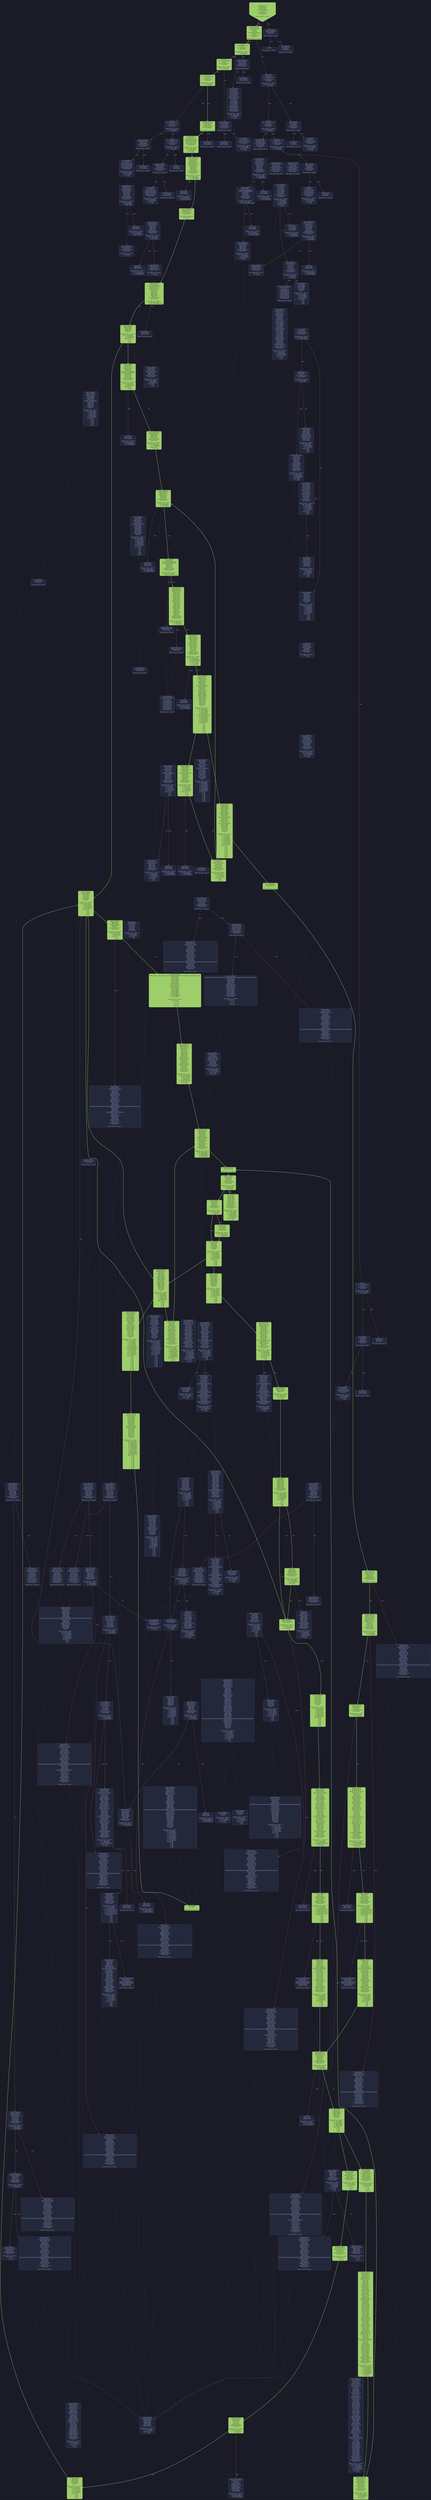 digraph G {
    node [shape=box, style="filled, rounded", color="#565f89", fontcolor="#c0caf5", fontname="Helvetica", fillcolor="#24283b"];
    edge [color="#414868", fontcolor="#c0caf5", fontname="Helvetica"];
    bgcolor="#1a1b26";
"0_12" [label = "[00] PUSH1 80
[02] PUSH1 40
[04] MSTORE
[05] PUSH1 04
[07] CALLDATASIZE
[08] LT
[09] PUSH2 008a
[0c] JUMPI

Stack size req: 0, sizeΔ: 0
" fillcolor = "#9ece6a" fontcolor = "#1a1b26" shape = invhouse];
"13_29" [label = "[0d] PUSH1 00
[0f] CALLDATALOAD
[10] PUSH1 e0
[12] SHR
[13] DUP1
[14] PUSH4 8da5cb5b
[19] GT
[1a] PUSH2 0059
[1d] JUMPI

Stack size req: 0, sizeΔ: 1
" fillcolor = "#9ece6a" fontcolor = "#1a1b26"];
"30_40" [label = "[1e] DUP1
[1f] PUSH4 8da5cb5b
[24] EQ
[25] PUSH2 010b
[28] JUMPI

Stack size req: 1, sizeΔ: 0
Entry->Op usage:
	0->36:EQ:1
" fillcolor = "#9ece6a" fontcolor = "#1a1b26"];
"41_51" [label = "[29] DUP1
[2a] PUSH4 95d89b41
[2f] EQ
[30] PUSH2 0133
[33] JUMPI

Stack size req: 1, sizeΔ: 0
Entry->Op usage:
	0->47:EQ:1
" fillcolor = "#9ece6a" fontcolor = "#1a1b26"];
"52_62" [label = "[34] DUP1
[35] PUSH4 9ddf93bb
[3a] EQ
[3b] PUSH2 0148
[3e] JUMPI

Stack size req: 1, sizeΔ: 0
Entry->Op usage:
	0->58:EQ:1
" fillcolor = "#9ece6a" fontcolor = "#1a1b26"];
"63_73" [label = "[3f] DUP1
[40] PUSH4 d9caed12
[45] EQ
[46] PUSH2 0168
[49] JUMPI

Stack size req: 1, sizeΔ: 0
Entry->Op usage:
	0->69:EQ:1
"];
"74_84" [label = "[4a] DUP1
[4b] PUSH4 f2fde38b
[50] EQ
[51] PUSH2 0188
[54] JUMPI

Stack size req: 1, sizeΔ: 0
Entry->Op usage:
	0->80:EQ:1
"];
"85_88" [label = "[55] PUSH1 00
[57] DUP1
[58] REVERT

Stack size req: 0, sizeΔ: 0
"];
"89_100" [label = "[59] JUMPDEST
[5a] DUP1
[5b] PUSH4 06fdde03
[60] EQ
[61] PUSH2 0096
[64] JUMPI

Stack size req: 1, sizeΔ: 0
Entry->Op usage:
	0->96:EQ:1
"];
"101_111" [label = "[65] DUP1
[66] PUSH4 16b3b4c2
[6b] EQ
[6c] PUSH2 00c1
[6f] JUMPI

Stack size req: 1, sizeΔ: 0
Entry->Op usage:
	0->107:EQ:1
"];
"112_122" [label = "[70] DUP1
[71] PUSH4 4782f779
[76] EQ
[77] PUSH2 00d6
[7a] JUMPI

Stack size req: 1, sizeΔ: 0
Entry->Op usage:
	0->118:EQ:1
"];
"123_133" [label = "[7b] DUP1
[7c] PUSH4 715018a6
[81] EQ
[82] PUSH2 00f6
[85] JUMPI

Stack size req: 1, sizeΔ: 0
Entry->Op usage:
	0->129:EQ:1
"];
"134_137" [label = "[86] PUSH1 00
[88] DUP1
[89] REVERT

Stack size req: 0, sizeΔ: 0
"];
"138_143" [label = "[8a] JUMPDEST
[8b] CALLDATASIZE
[8c] PUSH2 0091
[8f] JUMPI

Stack size req: 0, sizeΔ: 0
"];
"144_144" [label = "[90] STOP

Stack size req: 0, sizeΔ: 0
"];
"145_149" [label = "[91] JUMPDEST
[92] PUSH1 00
[94] DUP1
[95] REVERT

Stack size req: 0, sizeΔ: 0
"];
"150_157" [label = "[96] JUMPDEST
[97] CALLVALUE
[98] DUP1
[99] ISZERO
[9a] PUSH2 00a2
[9d] JUMPI

Stack size req: 0, sizeΔ: 1
"];
"158_161" [label = "[9e] PUSH1 00
[a0] DUP1
[a1] REVERT

Stack size req: 0, sizeΔ: 0
"];
"162_170" [label = "[a2] JUMPDEST
[a3] POP
[a4] PUSH2 00ab
[a7] PUSH2 01a8
[aa] JUMP

Stack size req: 1, sizeΔ: 0
Entry->Op usage:
	0->163:POP:0
Entry->Exit:
	0->😵
"];
"171_183" [label = "[ab] JUMPDEST
[ac] PUSH1 40
[ae] MLOAD
[af] PUSH2 00b8
[b2] SWAP2
[b3] SWAP1
[b4] PUSH2 102c
[b7] JUMP

Stack size req: 1, sizeΔ: 2
Entry->Exit:
	0->1
"];
"184_192" [label = "[b8] JUMPDEST
[b9] PUSH1 40
[bb] MLOAD
[bc] DUP1
[bd] SWAP2
[be] SUB
[bf] SWAP1
[c0] RETURN

Stack size req: 1, sizeΔ: -1
Entry->Op usage:
	0->190:SUB:0
Entry->Exit:
	0->😵
"];
"193_206" [label = "[c1] JUMPDEST
[c2] PUSH2 00d4
[c5] PUSH2 00cf
[c8] CALLDATASIZE
[c9] PUSH1 04
[cb] PUSH2 0f0f
[ce] JUMP

Stack size req: 0, sizeΔ: 4
"];
"207_211" [label = "[cf] JUMPDEST
[d0] PUSH2 0236
[d3] JUMP

Stack size req: 0, sizeΔ: 0
"];
"212_213" [label = "[d4] JUMPDEST
[d5] STOP

Stack size req: 0, sizeΔ: 0
" fillcolor = "#9ece6a" fontcolor = "#1a1b26"];
"214_221" [label = "[d6] JUMPDEST
[d7] CALLVALUE
[d8] DUP1
[d9] ISZERO
[da] PUSH2 00e2
[dd] JUMPI

Stack size req: 0, sizeΔ: 1
"];
"222_225" [label = "[de] PUSH1 00
[e0] DUP1
[e1] REVERT

Stack size req: 0, sizeΔ: 0
"];
"226_240" [label = "[e2] JUMPDEST
[e3] POP
[e4] PUSH2 00d4
[e7] PUSH2 00f1
[ea] CALLDATASIZE
[eb] PUSH1 04
[ed] PUSH2 0ec6
[f0] JUMP

Stack size req: 1, sizeΔ: 3
Entry->Op usage:
	0->227:POP:0
Entry->Exit:
	0->😵
"];
"241_245" [label = "[f1] JUMPDEST
[f2] PUSH2 032b
[f5] JUMP

Stack size req: 0, sizeΔ: 0
"];
"246_253" [label = "[f6] JUMPDEST
[f7] CALLVALUE
[f8] DUP1
[f9] ISZERO
[fa] PUSH2 0102
[fd] JUMPI

Stack size req: 0, sizeΔ: 1
"];
"254_257" [label = "[fe] PUSH1 00
[0100] DUP1
[0101] REVERT

Stack size req: 0, sizeΔ: 0
"];
"258_266" [label = "[0102] JUMPDEST
[0103] POP
[0104] PUSH2 00d4
[0107] PUSH2 043e
[010a] JUMP

Stack size req: 1, sizeΔ: 0
Entry->Op usage:
	0->259:POP:0
Entry->Exit:
	0->😵
"];
"267_274" [label = "[010b] JUMPDEST
[010c] CALLVALUE
[010d] DUP1
[010e] ISZERO
[010f] PUSH2 0117
[0112] JUMPI

Stack size req: 0, sizeΔ: 1
"];
"275_278" [label = "[0113] PUSH1 00
[0115] DUP1
[0116] REVERT

Stack size req: 0, sizeΔ: 0
"];
"279_306" [label = "[0117] JUMPDEST
[0118] POP
[0119] PUSH1 01
[011b] SLOAD
[011c] PUSH1 40
[011e] MLOAD
[011f] PUSH1 01
[0121] PUSH1 01
[0123] PUSH1 a0
[0125] SHL
[0126] SUB
[0127] SWAP1
[0128] SWAP2
[0129] AND
[012a] DUP2
[012b] MSTORE
[012c] PUSH1 20
[012e] ADD
[012f] PUSH2 00b8
[0132] JUMP

Stack size req: 1, sizeΔ: 0
Entry->Op usage:
	0->280:POP:0
Entry->Exit:
	0->😵
"];
"307_314" [label = "[0133] JUMPDEST
[0134] CALLVALUE
[0135] DUP1
[0136] ISZERO
[0137] PUSH2 013f
[013a] JUMPI

Stack size req: 0, sizeΔ: 1
"];
"315_318" [label = "[013b] PUSH1 00
[013d] DUP1
[013e] REVERT

Stack size req: 0, sizeΔ: 0
"];
"319_327" [label = "[013f] JUMPDEST
[0140] POP
[0141] PUSH2 00ab
[0144] PUSH2 0474
[0147] JUMP

Stack size req: 1, sizeΔ: 0
Entry->Op usage:
	0->320:POP:0
Entry->Exit:
	0->😵
"];
"328_335" [label = "[0148] JUMPDEST
[0149] CALLVALUE
[014a] DUP1
[014b] ISZERO
[014c] PUSH2 0154
[014f] JUMPI

Stack size req: 0, sizeΔ: 1
" fillcolor = "#9ece6a" fontcolor = "#1a1b26"];
"336_339" [label = "[0150] PUSH1 00
[0152] DUP1
[0153] REVERT

Stack size req: 0, sizeΔ: 0
"];
"340_354" [label = "[0154] JUMPDEST
[0155] POP
[0156] PUSH2 00d4
[0159] PUSH2 0163
[015c] CALLDATASIZE
[015d] PUSH1 04
[015f] PUSH2 0e43
[0162] JUMP

Stack size req: 1, sizeΔ: 3
Entry->Op usage:
	0->341:POP:0
Entry->Exit:
	0->😵
" fillcolor = "#9ece6a" fontcolor = "#1a1b26"];
"355_359" [label = "[0163] JUMPDEST
[0164] PUSH2 0481
[0167] JUMP

Stack size req: 0, sizeΔ: 0
" fillcolor = "#9ece6a" fontcolor = "#1a1b26"];
"360_367" [label = "[0168] JUMPDEST
[0169] CALLVALUE
[016a] DUP1
[016b] ISZERO
[016c] PUSH2 0174
[016f] JUMPI

Stack size req: 0, sizeΔ: 1
"];
"368_371" [label = "[0170] PUSH1 00
[0172] DUP1
[0173] REVERT

Stack size req: 0, sizeΔ: 0
"];
"372_386" [label = "[0174] JUMPDEST
[0175] POP
[0176] PUSH2 00d4
[0179] PUSH2 0183
[017c] CALLDATASIZE
[017d] PUSH1 04
[017f] PUSH2 0e08
[0182] JUMP

Stack size req: 1, sizeΔ: 3
Entry->Op usage:
	0->373:POP:0
Entry->Exit:
	0->😵
"];
"387_391" [label = "[0183] JUMPDEST
[0184] PUSH2 0747
[0187] JUMP

Stack size req: 0, sizeΔ: 0
"];
"392_399" [label = "[0188] JUMPDEST
[0189] CALLVALUE
[018a] DUP1
[018b] ISZERO
[018c] PUSH2 0194
[018f] JUMPI

Stack size req: 0, sizeΔ: 1
"];
"400_403" [label = "[0190] PUSH1 00
[0192] DUP1
[0193] REVERT

Stack size req: 0, sizeΔ: 0
"];
"404_418" [label = "[0194] JUMPDEST
[0195] POP
[0196] PUSH2 00d4
[0199] PUSH2 01a3
[019c] CALLDATASIZE
[019d] PUSH1 04
[019f] PUSH2 0dee
[01a2] JUMP

Stack size req: 1, sizeΔ: 3
Entry->Op usage:
	0->405:POP:0
Entry->Exit:
	0->😵
"];
"419_423" [label = "[01a3] JUMPDEST
[01a4] PUSH2 0932
[01a7] JUMP

Stack size req: 0, sizeΔ: 0
"];
"424_436" [label = "[01a8] JUMPDEST
[01a9] PUSH1 02
[01ab] DUP1
[01ac] SLOAD
[01ad] PUSH2 01b5
[01b0] SWAP1
[01b1] PUSH2 1110
[01b4] JUMP

Stack size req: 0, sizeΔ: 3
"];
"437_480" [label = "[01b5] JUMPDEST
[01b6] DUP1
[01b7] PUSH1 1f
[01b9] ADD
[01ba] PUSH1 20
[01bc] DUP1
[01bd] SWAP2
[01be] DIV
[01bf] MUL
[01c0] PUSH1 20
[01c2] ADD
[01c3] PUSH1 40
[01c5] MLOAD
[01c6] SWAP1
[01c7] DUP2
[01c8] ADD
[01c9] PUSH1 40
[01cb] MSTORE
[01cc] DUP1
[01cd] SWAP3
[01ce] SWAP2
[01cf] SWAP1
[01d0] DUP2
[01d1] DUP2
[01d2] MSTORE
[01d3] PUSH1 20
[01d5] ADD
[01d6] DUP3
[01d7] DUP1
[01d8] SLOAD
[01d9] PUSH2 01e1
[01dc] SWAP1
[01dd] PUSH2 1110
[01e0] JUMP

Stack size req: 2, sizeΔ: 5
Entry->Op usage:
	0->441:ADD:1
	0->466:MSTORE:1
	1->472:SLOAD:0
Entry->Exit:
	0->4
	1->2, 5
"];
"481_487" [label = "[01e1] JUMPDEST
[01e2] DUP1
[01e3] ISZERO
[01e4] PUSH2 022e
[01e7] JUMPI

Stack size req: 1, sizeΔ: 0
Entry->Op usage:
	0->483:ISZERO:0
"];
"488_495" [label = "[01e8] DUP1
[01e9] PUSH1 1f
[01eb] LT
[01ec] PUSH2 0203
[01ef] JUMPI

Stack size req: 1, sizeΔ: 0
Entry->Op usage:
	0->491:LT:1
"];
"496_514" [label = "[01f0] PUSH2 0100
[01f3] DUP1
[01f4] DUP4
[01f5] SLOAD
[01f6] DIV
[01f7] MUL
[01f8] DUP4
[01f9] MSTORE
[01fa] SWAP2
[01fb] PUSH1 20
[01fd] ADD
[01fe] SWAP2
[01ff] PUSH2 022e
[0202] JUMP

Stack size req: 3, sizeΔ: 0
Entry->Op usage:
	1->501:SLOAD:0
	2->505:MSTORE:0
	2->509:ADD:1
Entry->Exit:
	2->😵
"];
"515_528" [label = "[0203] JUMPDEST
[0204] DUP3
[0205] ADD
[0206] SWAP2
[0207] SWAP1
[0208] PUSH1 00
[020a] MSTORE
[020b] PUSH1 20
[020d] PUSH1 00
[020f] SHA3
[0210] SWAP1

Stack size req: 3, sizeΔ: 0
Entry->Op usage:
	0->517:ADD:1
	1->522:MSTORE:1
	2->517:ADD:0
Entry->Exit:
	0->😵
	1->😵
	2->0
"];
"529_548" [label = "[0211] JUMPDEST
[0212] DUP2
[0213] SLOAD
[0214] DUP2
[0215] MSTORE
[0216] SWAP1
[0217] PUSH1 01
[0219] ADD
[021a] SWAP1
[021b] PUSH1 20
[021d] ADD
[021e] DUP1
[021f] DUP4
[0220] GT
[0221] PUSH2 0211
[0224] JUMPI

Stack size req: 3, sizeΔ: 0
Entry->Op usage:
	0->533:MSTORE:0
	0->541:ADD:1
	1->531:SLOAD:0
	1->537:ADD:1
	2->544:GT:0
Entry->Exit:
	0->😵
	1->😵
"];
"549_557" [label = "[0225] DUP3
[0226] SWAP1
[0227] SUB
[0228] PUSH1 1f
[022a] AND
[022b] DUP3
[022c] ADD
[022d] SWAP2

Stack size req: 3, sizeΔ: 0
Entry->Op usage:
	0->551:SUB:0
	2->551:SUB:1
	2->556:ADD:0
Entry->Exit:
	0->😵
	2->0
"];
"558_565" [label = "[022e] JUMPDEST
[022f] POP
[0230] POP
[0231] POP
[0232] POP
[0233] POP
[0234] DUP2
[0235] JUMP
Indirect!

Stack size req: 7, sizeΔ: -5
Entry->Op usage:
	0->559:POP:0
	1->560:POP:0
	2->561:POP:0
	3->562:POP:0
	4->563:POP:0
	6->565:JUMP:0
Entry->Exit:
	0->😵
	1->😵
	2->😵
	3->😵
	4->😵
"];
"566_577" [label = "[0236] JUMPDEST
[0237] PUSH1 02
[0239] PUSH1 00
[023b] SLOAD
[023c] EQ
[023d] ISZERO
[023e] PUSH2 028e
[0241] JUMPI

Stack size req: 0, sizeΔ: 0
"];
"578_644" [label = "[0242] PUSH1 40
[0244] MLOAD
[0245] PUSH3 461bcd
[0249] PUSH1 e5
[024b] SHL
[024c] DUP2
[024d] MSTORE
[024e] PUSH1 20
[0250] PUSH1 04
[0252] DUP3
[0253] ADD
[0254] MSTORE
[0255] PUSH1 1f
[0257] PUSH1 24
[0259] DUP3
[025a] ADD
[025b] MSTORE
[025c] PUSH32 5265656e7472616e637947756172643a207265656e7472616e742063616c6c00
[027d] PUSH1 44
[027f] DUP3
[0280] ADD
[0281] MSTORE
[0282] PUSH1 64
[0284] ADD

Stack size req: 0, sizeΔ: 1
"];
"645_653" [label = "[0285] JUMPDEST
[0286] PUSH1 40
[0288] MLOAD
[0289] DUP1
[028a] SWAP2
[028b] SUB
[028c] SWAP1
[028d] REVERT

Stack size req: 1, sizeΔ: -1
Entry->Op usage:
	0->651:SUB:0
Entry->Exit:
	0->😵
"];
"654_665" [label = "[028e] JUMPDEST
[028f] PUSH1 02
[0291] PUSH1 00
[0293] SSTORE
[0294] CALLVALUE
[0295] DUP1
[0296] PUSH2 02e1
[0299] JUMPI

Stack size req: 0, sizeΔ: 1
"];
"666_736" [label = "[029a] PUSH1 40
[029c] MLOAD
[029d] PUSH3 461bcd
[02a1] PUSH1 e5
[02a3] SHL
[02a4] DUP2
[02a5] MSTORE
[02a6] PUSH1 20
[02a8] PUSH1 04
[02aa] DUP3
[02ab] ADD
[02ac] MSTORE
[02ad] PUSH1 1e
[02af] PUSH1 24
[02b1] DUP3
[02b2] ADD
[02b3] MSTORE
[02b4] PUSH32 4554485f414d4f554e545f4d5553545f42455f4d4f52455f5448414e5f300000
[02d5] PUSH1 44
[02d7] DUP3
[02d8] ADD
[02d9] MSTORE
[02da] PUSH1 64
[02dc] ADD
[02dd] PUSH2 0285
[02e0] JUMP

Stack size req: 0, sizeΔ: 1
"];
"737_791" [label = "[02e1] JUMPDEST
[02e2] PUSH32 4e96fb90a89341a56db7ad2bbf04c715bbf20be6a9a9e764671f718c4697649a
[0303] DUP5
[0304] CALLER
[0305] DUP6
[0306] DUP5
[0307] DUP7
[0308] PUSH1 40
[030a] MLOAD
[030b] PUSH2 0318
[030e] SWAP6
[030f] SWAP5
[0310] SWAP4
[0311] SWAP3
[0312] SWAP2
[0313] SWAP1
[0314] PUSH2 103f
[0317] JUMP

Stack size req: 4, sizeΔ: 8
Entry->Exit:
	0->2, 8
	1->1, 9
	2->3, 10
	3->5, 11
"];
"792_810" [label = "[0318] JUMPDEST
[0319] PUSH1 40
[031b] MLOAD
[031c] DUP1
[031d] SWAP2
[031e] SUB
[031f] SWAP1
[0320] LOG1
[0321] POP
[0322] POP
[0323] PUSH1 01
[0325] PUSH1 00
[0327] SSTORE
[0328] POP
[0329] POP
[032a] JUMP
Indirect!

Stack size req: 7, sizeΔ: -7
Entry->Op usage:
	0->798:SUB:0
	1->800:LOG1:2
	2->801:POP:0
	3->802:POP:0
	4->808:POP:0
	5->809:POP:0
	6->810:JUMP:0
Entry->Exit:
	0->😵
	1->😵
	2->😵
	3->😵
	4->😵
	5->😵
	6->😵
"];
"811_829" [label = "[032b] JUMPDEST
[032c] PUSH1 01
[032e] SLOAD
[032f] PUSH1 01
[0331] PUSH1 01
[0333] PUSH1 a0
[0335] SHL
[0336] SUB
[0337] AND
[0338] CALLER
[0339] EQ
[033a] PUSH2 0355
[033d] JUMPI

Stack size req: 0, sizeΔ: 0
"];
"830_852" [label = "[033e] PUSH1 40
[0340] MLOAD
[0341] PUSH3 461bcd
[0345] PUSH1 e5
[0347] SHL
[0348] DUP2
[0349] MSTORE
[034a] PUSH1 04
[034c] ADD
[034d] PUSH2 0285
[0350] SWAP1
[0351] PUSH2 1088
[0354] JUMP

Stack size req: 0, sizeΔ: 2
"];
"853_867" [label = "[0355] JUMPDEST
[0356] PUSH1 01
[0358] PUSH1 01
[035a] PUSH1 a0
[035c] SHL
[035d] SUB
[035e] DUP3
[035f] AND
[0360] PUSH2 03ab
[0363] JUMPI

Stack size req: 2, sizeΔ: 0
Entry->Op usage:
	1->863:AND:0
	1->867:JUMPI:1
"];
"868_938" [label = "[0364] PUSH1 40
[0366] MLOAD
[0367] PUSH3 461bcd
[036b] PUSH1 e5
[036d] SHL
[036e] DUP2
[036f] MSTORE
[0370] PUSH1 20
[0372] PUSH1 04
[0374] DUP3
[0375] ADD
[0376] MSTORE
[0377] PUSH1 1e
[0379] PUSH1 24
[037b] DUP3
[037c] ADD
[037d] MSTORE
[037e] PUSH32 44455354494e4154494f4e5f43414e4e545f42455f305f414444524553530000
[039f] PUSH1 44
[03a1] DUP3
[03a2] ADD
[03a3] MSTORE
[03a4] PUSH1 64
[03a6] ADD
[03a7] PUSH2 0285
[03aa] JUMP

Stack size req: 0, sizeΔ: 1
"];
"939_948" [label = "[03ab] JUMPDEST
[03ac] SELFBALANCE
[03ad] DUP2
[03ae] DUP2
[03af] LT
[03b0] ISZERO
[03b1] PUSH2 03fc
[03b4] JUMPI

Stack size req: 1, sizeΔ: 1
Entry->Op usage:
	0->943:LT:1
"];
"949_1019" [label = "[03b5] PUSH1 40
[03b7] MLOAD
[03b8] PUSH3 461bcd
[03bc] PUSH1 e5
[03be] SHL
[03bf] DUP2
[03c0] MSTORE
[03c1] PUSH1 20
[03c3] PUSH1 04
[03c5] DUP3
[03c6] ADD
[03c7] MSTORE
[03c8] PUSH1 1e
[03ca] PUSH1 24
[03cc] DUP3
[03cd] ADD
[03ce] MSTORE
[03cf] PUSH32 414d4f554e545f43414e4e545f4d4f52455f5448414e5f42414c414e43450000
[03f0] PUSH1 44
[03f2] DUP3
[03f3] ADD
[03f4] MSTORE
[03f5] PUSH1 64
[03f7] ADD
[03f8] PUSH2 0285
[03fb] JUMP

Stack size req: 0, sizeΔ: 1
"];
"1020_1029" [label = "[03fc] JUMPDEST
[03fd] PUSH2 0406
[0400] DUP4
[0401] DUP4
[0402] PUSH2 09cd
[0405] JUMP

Stack size req: 3, sizeΔ: 3
Entry->Exit:
	1->0, 4
	2->1, 5
"];
"1030_1085" [label = "[0406] JUMPDEST
[0407] PUSH1 40
[0409] MLOAD
[040a] DUP3
[040b] DUP2
[040c] MSTORE
[040d] PUSH32 94effa14ea3a1ef396fa2fd829336d1597f1d76b548c26bfa2332869706638af
[042e] SWAP1
[042f] PUSH1 20
[0431] ADD
[0432] PUSH1 40
[0434] MLOAD
[0435] DUP1
[0436] SWAP2
[0437] SUB
[0438] SWAP1
[0439] LOG1
[043a] POP
[043b] POP
[043c] POP
[043d] JUMP
Indirect!

Stack size req: 4, sizeΔ: -4
Entry->Op usage:
	0->1082:POP:0
	1->1036:MSTORE:1
	1->1083:POP:0
	2->1084:POP:0
	3->1085:JUMP:0
Entry->Exit:
	0->😵
	1->😵
	2->😵
	3->😵
"];
"1086_1104" [label = "[043e] JUMPDEST
[043f] PUSH1 01
[0441] SLOAD
[0442] PUSH1 01
[0444] PUSH1 01
[0446] PUSH1 a0
[0448] SHL
[0449] SUB
[044a] AND
[044b] CALLER
[044c] EQ
[044d] PUSH2 0468
[0450] JUMPI

Stack size req: 0, sizeΔ: 0
"];
"1105_1127" [label = "[0451] PUSH1 40
[0453] MLOAD
[0454] PUSH3 461bcd
[0458] PUSH1 e5
[045a] SHL
[045b] DUP2
[045c] MSTORE
[045d] PUSH1 04
[045f] ADD
[0460] PUSH2 0285
[0463] SWAP1
[0464] PUSH2 1088
[0467] JUMP

Stack size req: 0, sizeΔ: 2
"];
"1128_1137" [label = "[0468] JUMPDEST
[0469] PUSH2 0472
[046c] PUSH1 00
[046e] PUSH2 0a9b
[0471] JUMP

Stack size req: 0, sizeΔ: 2
"];
"1138_1139" [label = "[0472] JUMPDEST
[0473] JUMP
Indirect!

Stack size req: 1, sizeΔ: -1
Entry->Op usage:
	0->1139:JUMP:0
Entry->Exit:
	0->😵
"];
"1140_1152" [label = "[0474] JUMPDEST
[0475] PUSH1 03
[0477] DUP1
[0478] SLOAD
[0479] PUSH2 01b5
[047c] SWAP1
[047d] PUSH2 1110
[0480] JUMP

Stack size req: 0, sizeΔ: 3
"];
"1153_1164" [label = "[0481] JUMPDEST
[0482] PUSH1 02
[0484] PUSH1 00
[0486] SLOAD
[0487] EQ
[0488] ISZERO
[0489] PUSH2 04d4
[048c] JUMPI

Stack size req: 0, sizeΔ: 0
" fillcolor = "#9ece6a" fontcolor = "#1a1b26"];
"1165_1235" [label = "[048d] PUSH1 40
[048f] MLOAD
[0490] PUSH3 461bcd
[0494] PUSH1 e5
[0496] SHL
[0497] DUP2
[0498] MSTORE
[0499] PUSH1 20
[049b] PUSH1 04
[049d] DUP3
[049e] ADD
[049f] MSTORE
[04a0] PUSH1 1f
[04a2] PUSH1 24
[04a4] DUP3
[04a5] ADD
[04a6] MSTORE
[04a7] PUSH32 5265656e7472616e637947756172643a207265656e7472616e742063616c6c00
[04c8] PUSH1 44
[04ca] DUP3
[04cb] ADD
[04cc] MSTORE
[04cd] PUSH1 64
[04cf] ADD
[04d0] PUSH2 0285
[04d3] JUMP

Stack size req: 0, sizeΔ: 1
"];
"1236_1255" [label = "[04d4] JUMPDEST
[04d5] PUSH1 02
[04d7] PUSH1 00
[04d9] SSTORE
[04da] PUSH1 01
[04dc] PUSH1 01
[04de] PUSH1 a0
[04e0] SHL
[04e1] SUB
[04e2] DUP6
[04e3] AND
[04e4] PUSH2 0527
[04e7] JUMPI

Stack size req: 5, sizeΔ: 0
Entry->Op usage:
	4->1251:AND:0
	4->1255:JUMPI:1
" fillcolor = "#9ece6a" fontcolor = "#1a1b26"];
"1256_1318" [label = "[04e8] PUSH1 40
[04ea] MLOAD
[04eb] PUSH3 461bcd
[04ef] PUSH1 e5
[04f1] SHL
[04f2] DUP2
[04f3] MSTORE
[04f4] PUSH1 20
[04f6] PUSH1 04
[04f8] DUP3
[04f9] ADD
[04fa] MSTORE
[04fb] PUSH1 15
[04fd] PUSH1 24
[04ff] DUP3
[0500] ADD
[0501] MSTORE
[0502] PUSH21 046524f4d544f4b454e5f43414e545f545f42455f3
[0518] PUSH1 5c
[051a] SHL
[051b] PUSH1 44
[051d] DUP3
[051e] ADD
[051f] MSTORE
[0520] PUSH1 64
[0522] ADD
[0523] PUSH2 0285
[0526] JUMP

Stack size req: 0, sizeΔ: 1
"];
"1319_1327" [label = "[0527] JUMPDEST
[0528] PUSH1 00
[052a] DUP3
[052b] GT
[052c] PUSH2 0585
[052f] JUMPI

Stack size req: 2, sizeΔ: 0
Entry->Op usage:
	1->1323:GT:0
" fillcolor = "#9ece6a" fontcolor = "#1a1b26"];
"1328_1412" [label = "[0530] PUSH1 40
[0532] MLOAD
[0533] PUSH3 461bcd
[0537] PUSH1 e5
[0539] SHL
[053a] DUP2
[053b] MSTORE
[053c] PUSH1 20
[053e] PUSH1 04
[0540] DUP3
[0541] ADD
[0542] MSTORE
[0543] PUSH1 25
[0545] PUSH1 24
[0547] DUP3
[0548] ADD
[0549] MSTORE
[054a] PUSH32 46524f4d5f544f4b454e5f414d4f554e545f4d5553545f42455f4d4f52455f54
[056b] PUSH1 44
[056d] DUP3
[056e] ADD
[056f] MSTORE
[0570] PUSH5 048414e5f3
[0576] PUSH1 dc
[0578] SHL
[0579] PUSH1 64
[057b] DUP3
[057c] ADD
[057d] MSTORE
[057e] PUSH1 84
[0580] ADD
[0581] PUSH2 0285
[0584] JUMP

Stack size req: 0, sizeΔ: 1
"];
"1413_1476" [label = "[0585] JUMPDEST
[0586] PUSH1 40
[0588] MLOAD
[0589] PUSH4 70a08231
[058e] PUSH1 e0
[0590] SHL
[0591] DUP2
[0592] MSTORE
[0593] ADDRESS
[0594] PUSH1 04
[0596] DUP3
[0597] ADD
[0598] MSTORE
[0599] PUSH1 00
[059b] SWAP1
[059c] DUP2
[059d] SWAP1
[059e] PUSH1 01
[05a0] PUSH1 01
[05a2] PUSH1 a0
[05a4] SHL
[05a5] SUB
[05a6] DUP9
[05a7] AND
[05a8] SWAP1
[05a9] PUSH4 70a08231
[05ae] SWAP1
[05af] PUSH1 24
[05b1] ADD
[05b2] PUSH1 20
[05b4] PUSH1 40
[05b6] MLOAD
[05b7] DUP1
[05b8] DUP4
[05b9] SUB
[05ba] DUP2
[05bb] DUP7
[05bc] DUP1
[05bd] EXTCODESIZE
[05be] ISZERO
[05bf] DUP1
[05c0] ISZERO
[05c1] PUSH2 05c9
[05c4] JUMPI

Stack size req: 5, sizeΔ: 11
Entry->Op usage:
	4->1447:AND:0
	4->1469:EXTCODESIZE:0
Entry->Exit:
	4->1, 8, 15
" fillcolor = "#9ece6a" fontcolor = "#1a1b26"];
"1477_1480" [label = "[05c5] PUSH1 00
[05c7] DUP1
[05c8] REVERT

Stack size req: 0, sizeΔ: 0
"];
"1481_1491" [label = "[05c9] JUMPDEST
[05ca] POP
[05cb] GAS
[05cc] STATICCALL
[05cd] ISZERO
[05ce] DUP1
[05cf] ISZERO
[05d0] PUSH2 05dd
[05d3] JUMPI

Stack size req: 6, sizeΔ: -5
Entry->Op usage:
	0->1482:POP:0
	1->1484:STATICCALL:1
	2->1484:STATICCALL:2
	3->1484:STATICCALL:3
	4->1484:STATICCALL:4
	5->1484:STATICCALL:5
Entry->Exit:
	0->😵
	1->😵
	2->😵
	3->😵
	4->😵
	5->😵
" fillcolor = "#9ece6a" fontcolor = "#1a1b26"];
"1492_1500" [label = "[05d4] RETURNDATASIZE
[05d5] PUSH1 00
[05d7] DUP1
[05d8] RETURNDATACOPY
[05d9] RETURNDATASIZE
[05da] PUSH1 00
[05dc] REVERT

Stack size req: 0, sizeΔ: 0
"];
"1501_1536" [label = "[05dd] JUMPDEST
[05de] POP
[05df] POP
[05e0] POP
[05e1] POP
[05e2] PUSH1 40
[05e4] MLOAD
[05e5] RETURNDATASIZE
[05e6] PUSH1 1f
[05e8] NOT
[05e9] PUSH1 1f
[05eb] DUP3
[05ec] ADD
[05ed] AND
[05ee] DUP3
[05ef] ADD
[05f0] DUP1
[05f1] PUSH1 40
[05f3] MSTORE
[05f4] POP
[05f5] DUP2
[05f6] ADD
[05f7] SWAP1
[05f8] PUSH2 0601
[05fb] SWAP2
[05fc] SWAP1
[05fd] PUSH2 0f79
[0600] JUMP

Stack size req: 4, sizeΔ: -1
Entry->Op usage:
	0->1502:POP:0
	1->1503:POP:0
	2->1504:POP:0
	3->1505:POP:0
Entry->Exit:
	0->😵
	1->😵
	2->😵
	3->😵
" fillcolor = "#9ece6a" fontcolor = "#1a1b26"];
"1537_1550" [label = "[0601] JUMPDEST
[0602] SWAP1
[0603] POP
[0604] PUSH2 060f
[0607] DUP8
[0608] CALLER
[0609] ADDRESS
[060a] DUP8
[060b] PUSH2 0aed
[060e] JUMP

Stack size req: 8, sizeΔ: 4
Entry->Op usage:
	1->1539:POP:0
Entry->Exit:
	0->5
	1->😵
	4->0, 8
	7->3, 11
" fillcolor = "#9ece6a" fontcolor = "#1a1b26"];
"1551_1612" [label = "[060f] JUMPDEST
[0610] PUSH1 40
[0612] MLOAD
[0613] PUSH4 70a08231
[0618] PUSH1 e0
[061a] SHL
[061b] DUP2
[061c] MSTORE
[061d] ADDRESS
[061e] PUSH1 04
[0620] DUP3
[0621] ADD
[0622] MSTORE
[0623] PUSH1 00
[0625] SWAP1
[0626] PUSH1 01
[0628] PUSH1 01
[062a] PUSH1 a0
[062c] SHL
[062d] SUB
[062e] DUP10
[062f] AND
[0630] SWAP1
[0631] PUSH4 70a08231
[0636] SWAP1
[0637] PUSH1 24
[0639] ADD
[063a] PUSH1 20
[063c] PUSH1 40
[063e] MLOAD
[063f] DUP1
[0640] DUP4
[0641] SUB
[0642] DUP2
[0643] DUP7
[0644] DUP1
[0645] EXTCODESIZE
[0646] ISZERO
[0647] DUP1
[0648] ISZERO
[0649] PUSH2 0651
[064c] JUMPI

Stack size req: 7, sizeΔ: 10
Entry->Op usage:
	6->1583:AND:0
	6->1605:EXTCODESIZE:0
Entry->Exit:
	6->1, 8, 16
" fillcolor = "#9ece6a" fontcolor = "#1a1b26"];
"1613_1616" [label = "[064d] PUSH1 00
[064f] DUP1
[0650] REVERT

Stack size req: 0, sizeΔ: 0
"];
"1617_1627" [label = "[0651] JUMPDEST
[0652] POP
[0653] GAS
[0654] STATICCALL
[0655] ISZERO
[0656] DUP1
[0657] ISZERO
[0658] PUSH2 0665
[065b] JUMPI

Stack size req: 6, sizeΔ: -5
Entry->Op usage:
	0->1618:POP:0
	1->1620:STATICCALL:1
	2->1620:STATICCALL:2
	3->1620:STATICCALL:3
	4->1620:STATICCALL:4
	5->1620:STATICCALL:5
Entry->Exit:
	0->😵
	1->😵
	2->😵
	3->😵
	4->😵
	5->😵
" fillcolor = "#9ece6a" fontcolor = "#1a1b26"];
"1628_1636" [label = "[065c] RETURNDATASIZE
[065d] PUSH1 00
[065f] DUP1
[0660] RETURNDATACOPY
[0661] RETURNDATASIZE
[0662] PUSH1 00
[0664] REVERT

Stack size req: 0, sizeΔ: 0
"];
"1637_1672" [label = "[0665] JUMPDEST
[0666] POP
[0667] POP
[0668] POP
[0669] POP
[066a] PUSH1 40
[066c] MLOAD
[066d] RETURNDATASIZE
[066e] PUSH1 1f
[0670] NOT
[0671] PUSH1 1f
[0673] DUP3
[0674] ADD
[0675] AND
[0676] DUP3
[0677] ADD
[0678] DUP1
[0679] PUSH1 40
[067b] MSTORE
[067c] POP
[067d] DUP2
[067e] ADD
[067f] SWAP1
[0680] PUSH2 0689
[0683] SWAP2
[0684] SWAP1
[0685] PUSH2 0f79
[0688] JUMP

Stack size req: 4, sizeΔ: -1
Entry->Op usage:
	0->1638:POP:0
	1->1639:POP:0
	2->1640:POP:0
	3->1641:POP:0
Entry->Exit:
	0->😵
	1->😵
	2->😵
	3->😵
" fillcolor = "#9ece6a" fontcolor = "#1a1b26"];
"1673_1684" [label = "[0689] JUMPDEST
[068a] SWAP1
[068b] POP
[068c] PUSH2 0695
[068f] DUP2
[0690] DUP4
[0691] PUSH2 0c1d
[0694] JUMP

Stack size req: 3, sizeΔ: 2
Entry->Op usage:
	1->1675:POP:0
Entry->Exit:
	0->1, 3
	1->😵
	2->0, 4
" fillcolor = "#9ece6a" fontcolor = "#1a1b26"];
"1685_1695" [label = "[0695] JUMPDEST
[0696] SWAP3
[0697] POP
[0698] PUSH1 00
[069a] DUP4
[069b] GT
[069c] PUSH2 06f7
[069f] JUMPI

Stack size req: 4, sizeΔ: -1
Entry->Op usage:
	0->1691:GT:0
	3->1687:POP:0
Entry->Exit:
	0->2
	3->😵
" fillcolor = "#9ece6a" fontcolor = "#1a1b26"];
"1696_1782" [label = "[06a0] PUSH1 40
[06a2] MLOAD
[06a3] PUSH3 461bcd
[06a7] PUSH1 e5
[06a9] SHL
[06aa] DUP2
[06ab] MSTORE
[06ac] PUSH1 20
[06ae] PUSH1 04
[06b0] DUP3
[06b1] ADD
[06b2] MSTORE
[06b3] PUSH1 27
[06b5] PUSH1 24
[06b7] DUP3
[06b8] ADD
[06b9] MSTORE
[06ba] PUSH32 4e4f5f46524f4d5f544f4b454e5f5452414e534645525f544f5f544849535f43
[06db] PUSH1 44
[06dd] DUP3
[06de] ADD
[06df] MSTORE
[06e0] PUSH7 13d395149050d5
[06e8] PUSH1 ca
[06ea] SHL
[06eb] PUSH1 64
[06ed] DUP3
[06ee] ADD
[06ef] MSTORE
[06f0] PUSH1 84
[06f2] ADD
[06f3] PUSH2 0285
[06f6] JUMP

Stack size req: 0, sizeΔ: 1
"];
"1783_1839" [label = "[06f7] JUMPDEST
[06f8] PUSH32 45f377f845e1cc76ae2c08f990e15d58bcb732db46f92a4852b956580c3a162f
[0719] DUP9
[071a] DUP9
[071b] CALLER
[071c] DUP10
[071d] DUP10
[071e] DUP10
[071f] PUSH1 40
[0721] MLOAD
[0722] PUSH2 0730
[0725] SWAP7
[0726] SWAP6
[0727] SWAP5
[0728] SWAP4
[0729] SWAP3
[072a] SWAP2
[072b] SWAP1
[072c] PUSH2 0fd9
[072f] JUMP

Stack size req: 8, sizeΔ: 9
Entry->Exit:
	3->1, 12
	4->2, 13
	5->3, 14
	6->5, 15
	7->6, 16
" fillcolor = "#9ece6a" fontcolor = "#1a1b26"];
"1840_1862" [label = "[0730] JUMPDEST
[0731] PUSH1 40
[0733] MLOAD
[0734] DUP1
[0735] SWAP2
[0736] SUB
[0737] SWAP1
[0738] LOG1
[0739] POP
[073a] POP
[073b] PUSH1 01
[073d] PUSH1 00
[073f] SSTORE
[0740] POP
[0741] POP
[0742] POP
[0743] POP
[0744] POP
[0745] POP
[0746] JUMP
Indirect!

Stack size req: 11, sizeΔ: -11
Entry->Op usage:
	0->1846:SUB:0
	1->1848:LOG1:2
	2->1849:POP:0
	3->1850:POP:0
	4->1856:POP:0
	5->1857:POP:0
	6->1858:POP:0
	7->1859:POP:0
	8->1860:POP:0
	9->1861:POP:0
	10->1862:JUMP:0
Entry->Exit:
	0->😵
	1->😵
	2->😵
	3->😵
	4->😵
	5->😵
	6->😵
	7->😵
	8->😵
	9->😵
	10->😵
" fillcolor = "#9ece6a" fontcolor = "#1a1b26"];
"1863_1881" [label = "[0747] JUMPDEST
[0748] PUSH1 01
[074a] SLOAD
[074b] PUSH1 01
[074d] PUSH1 01
[074f] PUSH1 a0
[0751] SHL
[0752] SUB
[0753] AND
[0754] CALLER
[0755] EQ
[0756] PUSH2 0771
[0759] JUMPI

Stack size req: 0, sizeΔ: 0
"];
"1882_1904" [label = "[075a] PUSH1 40
[075c] MLOAD
[075d] PUSH3 461bcd
[0761] PUSH1 e5
[0763] SHL
[0764] DUP2
[0765] MSTORE
[0766] PUSH1 04
[0768] ADD
[0769] PUSH2 0285
[076c] SWAP1
[076d] PUSH2 1088
[0770] JUMP

Stack size req: 0, sizeΔ: 2
"];
"1905_1919" [label = "[0771] JUMPDEST
[0772] PUSH1 01
[0774] PUSH1 01
[0776] PUSH1 a0
[0778] SHL
[0779] SUB
[077a] DUP3
[077b] AND
[077c] PUSH2 07c7
[077f] JUMPI

Stack size req: 2, sizeΔ: 0
Entry->Op usage:
	1->1915:AND:0
	1->1919:JUMPI:1
"];
"1920_1990" [label = "[0780] PUSH1 40
[0782] MLOAD
[0783] PUSH3 461bcd
[0787] PUSH1 e5
[0789] SHL
[078a] DUP2
[078b] MSTORE
[078c] PUSH1 20
[078e] PUSH1 04
[0790] DUP3
[0791] ADD
[0792] MSTORE
[0793] PUSH1 1e
[0795] PUSH1 24
[0797] DUP3
[0798] ADD
[0799] MSTORE
[079a] PUSH32 44455354494e4154494f4e5f43414e4e545f42455f305f414444524553530000
[07bb] PUSH1 44
[07bd] DUP3
[07be] ADD
[07bf] MSTORE
[07c0] PUSH1 64
[07c2] ADD
[07c3] PUSH2 0285
[07c6] JUMP

Stack size req: 0, sizeΔ: 1
"];
"1991_2005" [label = "[07c7] JUMPDEST
[07c8] PUSH1 01
[07ca] PUSH1 01
[07cc] PUSH1 a0
[07ce] SHL
[07cf] SUB
[07d0] DUP4
[07d1] AND
[07d2] PUSH2 0813
[07d5] JUMPI

Stack size req: 3, sizeΔ: 0
Entry->Op usage:
	2->2001:AND:0
	2->2005:JUMPI:1
"];
"2006_2066" [label = "[07d6] PUSH1 40
[07d8] MLOAD
[07d9] PUSH3 461bcd
[07dd] PUSH1 e5
[07df] SHL
[07e0] DUP2
[07e1] MSTORE
[07e2] PUSH1 20
[07e4] PUSH1 04
[07e6] DUP3
[07e7] ADD
[07e8] MSTORE
[07e9] PUSH1 13
[07eb] PUSH1 24
[07ed] DUP3
[07ee] ADD
[07ef] MSTORE
[07f0] PUSH19 0544f4b454e5f4d5553545f4e4f545f42455f3
[0804] PUSH1 6c
[0806] SHL
[0807] PUSH1 44
[0809] DUP3
[080a] ADD
[080b] MSTORE
[080c] PUSH1 64
[080e] ADD
[080f] PUSH2 0285
[0812] JUMP

Stack size req: 0, sizeΔ: 1
"];
"2067_2128" [label = "[0813] JUMPDEST
[0814] PUSH1 40
[0816] MLOAD
[0817] PUSH4 70a08231
[081c] PUSH1 e0
[081e] SHL
[081f] DUP2
[0820] MSTORE
[0821] ADDRESS
[0822] PUSH1 04
[0824] DUP3
[0825] ADD
[0826] MSTORE
[0827] PUSH1 00
[0829] SWAP1
[082a] PUSH1 01
[082c] PUSH1 01
[082e] PUSH1 a0
[0830] SHL
[0831] SUB
[0832] DUP6
[0833] AND
[0834] SWAP1
[0835] PUSH4 70a08231
[083a] SWAP1
[083b] PUSH1 24
[083d] ADD
[083e] PUSH1 20
[0840] PUSH1 40
[0842] MLOAD
[0843] DUP1
[0844] DUP4
[0845] SUB
[0846] DUP2
[0847] DUP7
[0848] DUP1
[0849] EXTCODESIZE
[084a] ISZERO
[084b] DUP1
[084c] ISZERO
[084d] PUSH2 0855
[0850] JUMPI

Stack size req: 3, sizeΔ: 10
Entry->Op usage:
	2->2099:AND:0
	2->2121:EXTCODESIZE:0
Entry->Exit:
	2->1, 8, 12
"];
"2129_2132" [label = "[0851] PUSH1 00
[0853] DUP1
[0854] REVERT

Stack size req: 0, sizeΔ: 0
"];
"2133_2143" [label = "[0855] JUMPDEST
[0856] POP
[0857] GAS
[0858] STATICCALL
[0859] ISZERO
[085a] DUP1
[085b] ISZERO
[085c] PUSH2 0869
[085f] JUMPI

Stack size req: 6, sizeΔ: -5
Entry->Op usage:
	0->2134:POP:0
	1->2136:STATICCALL:1
	2->2136:STATICCALL:2
	3->2136:STATICCALL:3
	4->2136:STATICCALL:4
	5->2136:STATICCALL:5
Entry->Exit:
	0->😵
	1->😵
	2->😵
	3->😵
	4->😵
	5->😵
"];
"2144_2152" [label = "[0860] RETURNDATASIZE
[0861] PUSH1 00
[0863] DUP1
[0864] RETURNDATACOPY
[0865] RETURNDATASIZE
[0866] PUSH1 00
[0868] REVERT

Stack size req: 0, sizeΔ: 0
"];
"2153_2188" [label = "[0869] JUMPDEST
[086a] POP
[086b] POP
[086c] POP
[086d] POP
[086e] PUSH1 40
[0870] MLOAD
[0871] RETURNDATASIZE
[0872] PUSH1 1f
[0874] NOT
[0875] PUSH1 1f
[0877] DUP3
[0878] ADD
[0879] AND
[087a] DUP3
[087b] ADD
[087c] DUP1
[087d] PUSH1 40
[087f] MSTORE
[0880] POP
[0881] DUP2
[0882] ADD
[0883] SWAP1
[0884] PUSH2 088d
[0887] SWAP2
[0888] SWAP1
[0889] PUSH2 0f79
[088c] JUMP

Stack size req: 4, sizeΔ: -1
Entry->Op usage:
	0->2154:POP:0
	1->2155:POP:0
	2->2156:POP:0
	3->2157:POP:0
Entry->Exit:
	0->😵
	1->😵
	2->😵
	3->😵
"];
"2189_2199" [label = "[088d] JUMPDEST
[088e] SWAP1
[088f] POP
[0890] DUP2
[0891] DUP2
[0892] LT
[0893] ISZERO
[0894] PUSH2 08df
[0897] JUMPI

Stack size req: 3, sizeΔ: -1
Entry->Op usage:
	0->2194:LT:0
	1->2191:POP:0
	2->2194:LT:1
Entry->Exit:
	0->0
	1->😵
"];
"2200_2270" [label = "[0898] PUSH1 40
[089a] MLOAD
[089b] PUSH3 461bcd
[089f] PUSH1 e5
[08a1] SHL
[08a2] DUP2
[08a3] MSTORE
[08a4] PUSH1 20
[08a6] PUSH1 04
[08a8] DUP3
[08a9] ADD
[08aa] MSTORE
[08ab] PUSH1 1e
[08ad] PUSH1 24
[08af] DUP3
[08b0] ADD
[08b1] MSTORE
[08b2] PUSH32 414d4f554e545f43414e4e545f4d4f52455f5448414e5f42414c414e43450000
[08d3] PUSH1 44
[08d5] DUP3
[08d6] ADD
[08d7] MSTORE
[08d8] PUSH1 64
[08da] ADD
[08db] PUSH2 0285
[08de] JUMP

Stack size req: 0, sizeΔ: 1
"];
"2271_2281" [label = "[08df] JUMPDEST
[08e0] PUSH2 08ea
[08e3] DUP5
[08e4] DUP5
[08e5] DUP5
[08e6] PUSH2 0c30
[08e9] JUMP

Stack size req: 4, sizeΔ: 4
Entry->Exit:
	1->0, 5
	2->1, 6
	3->2, 7
"];
"2282_2353" [label = "[08ea] JUMPDEST
[08eb] PUSH1 40
[08ed] DUP1
[08ee] MLOAD
[08ef] PUSH1 01
[08f1] PUSH1 01
[08f3] PUSH1 a0
[08f5] SHL
[08f6] SUB
[08f7] DUP7
[08f8] AND
[08f9] DUP2
[08fa] MSTORE
[08fb] PUSH1 20
[08fd] DUP2
[08fe] ADD
[08ff] DUP5
[0900] SWAP1
[0901] MSTORE
[0902] PUSH32 7bf0873174a9cc6b28e039b52e74903dd59d650205f32748e3c3dd6b9918ea87
[0923] SWAP2
[0924] ADD
[0925] PUSH1 40
[0927] MLOAD
[0928] DUP1
[0929] SWAP2
[092a] SUB
[092b] SWAP1
[092c] LOG1
[092d] POP
[092e] POP
[092f] POP
[0930] POP
[0931] JUMP
Indirect!

Stack size req: 5, sizeΔ: -5
Entry->Op usage:
	0->2349:POP:0
	1->2305:MSTORE:1
	1->2350:POP:0
	2->2351:POP:0
	3->2296:AND:0
	3->2298:MSTORE:1
	3->2352:POP:0
	4->2353:JUMP:0
Entry->Exit:
	0->😵
	1->😵
	2->😵
	3->😵
	4->😵
"];
"2354_2372" [label = "[0932] JUMPDEST
[0933] PUSH1 01
[0935] SLOAD
[0936] PUSH1 01
[0938] PUSH1 01
[093a] PUSH1 a0
[093c] SHL
[093d] SUB
[093e] AND
[093f] CALLER
[0940] EQ
[0941] PUSH2 095c
[0944] JUMPI

Stack size req: 0, sizeΔ: 0
"];
"2373_2395" [label = "[0945] PUSH1 40
[0947] MLOAD
[0948] PUSH3 461bcd
[094c] PUSH1 e5
[094e] SHL
[094f] DUP2
[0950] MSTORE
[0951] PUSH1 04
[0953] ADD
[0954] PUSH2 0285
[0957] SWAP1
[0958] PUSH2 1088
[095b] JUMP

Stack size req: 0, sizeΔ: 2
"];
"2396_2410" [label = "[095c] JUMPDEST
[095d] PUSH1 01
[095f] PUSH1 01
[0961] PUSH1 a0
[0963] SHL
[0964] SUB
[0965] DUP2
[0966] AND
[0967] PUSH2 09c1
[096a] JUMPI

Stack size req: 1, sizeΔ: 0
Entry->Op usage:
	0->2406:AND:0
	0->2410:JUMPI:1
"];
"2411_2496" [label = "[096b] PUSH1 40
[096d] MLOAD
[096e] PUSH3 461bcd
[0972] PUSH1 e5
[0974] SHL
[0975] DUP2
[0976] MSTORE
[0977] PUSH1 20
[0979] PUSH1 04
[097b] DUP3
[097c] ADD
[097d] MSTORE
[097e] PUSH1 26
[0980] PUSH1 24
[0982] DUP3
[0983] ADD
[0984] MSTORE
[0985] PUSH32 4f776e61626c653a206e6577206f776e657220697320746865207a65726f2061
[09a6] PUSH1 44
[09a8] DUP3
[09a9] ADD
[09aa] MSTORE
[09ab] PUSH6 646472657373
[09b2] PUSH1 d0
[09b4] SHL
[09b5] PUSH1 64
[09b7] DUP3
[09b8] ADD
[09b9] MSTORE
[09ba] PUSH1 84
[09bc] ADD
[09bd] PUSH2 0285
[09c0] JUMP

Stack size req: 0, sizeΔ: 1
"];
"2497_2505" [label = "[09c1] JUMPDEST
[09c2] PUSH2 09ca
[09c5] DUP2
[09c6] PUSH2 0a9b
[09c9] JUMP

Stack size req: 1, sizeΔ: 2
Entry->Exit:
	0->0, 2
"];
"2506_2508" [label = "[09ca] JUMPDEST
[09cb] POP
[09cc] JUMP
Indirect!

Stack size req: 2, sizeΔ: -2
Entry->Op usage:
	0->2507:POP:0
	1->2508:JUMP:0
Entry->Exit:
	0->😵
	1->😵
"];
"2509_2550" [label = "[09cd] JUMPDEST
[09ce] PUSH1 40
[09d0] DUP1
[09d1] MLOAD
[09d2] PUSH1 00
[09d4] DUP1
[09d5] DUP3
[09d6] MSTORE
[09d7] PUSH1 20
[09d9] DUP3
[09da] ADD
[09db] SWAP1
[09dc] SWAP3
[09dd] MSTORE
[09de] PUSH1 01
[09e0] PUSH1 01
[09e2] PUSH1 a0
[09e4] SHL
[09e5] SUB
[09e6] DUP5
[09e7] AND
[09e8] SWAP1
[09e9] DUP4
[09ea] SWAP1
[09eb] PUSH1 40
[09ed] MLOAD
[09ee] PUSH2 09f7
[09f1] SWAP2
[09f2] SWAP1
[09f3] PUSH2 0fbd
[09f6] JUMP

Stack size req: 2, sizeΔ: 6
Entry->Op usage:
	1->2535:AND:0
Entry->Exit:
	0->3, 6
	1->4, 7
"];
"2551_2578" [label = "[09f7] JUMPDEST
[09f8] PUSH1 00
[09fa] PUSH1 40
[09fc] MLOAD
[09fd] DUP1
[09fe] DUP4
[09ff] SUB
[0a00] DUP2
[0a01] DUP6
[0a02] DUP8
[0a03] GAS
[0a04] CALL
[0a05] SWAP3
[0a06] POP
[0a07] POP
[0a08] POP
[0a09] RETURNDATASIZE
[0a0a] DUP1
[0a0b] PUSH1 00
[0a0d] DUP2
[0a0e] EQ
[0a0f] PUSH2 0a34
[0a12] JUMPI

Stack size req: 3, sizeΔ: 0
Entry->Op usage:
	0->2559:SUB:0
	0->2567:POP:0
	1->2564:CALL:2
	1->2568:POP:0
	2->2564:CALL:1
	2->2566:POP:0
Entry->Exit:
	0->😵
	1->😵
	2->😵
"];
"2579_2611" [label = "[0a13] PUSH1 40
[0a15] MLOAD
[0a16] SWAP2
[0a17] POP
[0a18] PUSH1 1f
[0a1a] NOT
[0a1b] PUSH1 3f
[0a1d] RETURNDATASIZE
[0a1e] ADD
[0a1f] AND
[0a20] DUP3
[0a21] ADD
[0a22] PUSH1 40
[0a24] MSTORE
[0a25] RETURNDATASIZE
[0a26] DUP3
[0a27] MSTORE
[0a28] RETURNDATASIZE
[0a29] PUSH1 00
[0a2b] PUSH1 20
[0a2d] DUP5
[0a2e] ADD
[0a2f] RETURNDATACOPY
[0a30] PUSH2 0a39
[0a33] JUMP

Stack size req: 2, sizeΔ: 0
Entry->Op usage:
	1->2583:POP:0
Entry->Exit:
	1->😵
"];
"2612_2616" [label = "[0a34] JUMPDEST
[0a35] PUSH1 60
[0a37] SWAP2
[0a38] POP

Stack size req: 2, sizeΔ: 0
Entry->Op usage:
	1->2616:POP:0
Entry->Exit:
	1->😵
"];
"2617_2626" [label = "[0a39] JUMPDEST
[0a3a] POP
[0a3b] POP
[0a3c] SWAP1
[0a3d] POP
[0a3e] DUP1
[0a3f] PUSH2 0a96
[0a42] JUMPI

Stack size req: 4, sizeΔ: -3
Entry->Op usage:
	0->2618:POP:0
	1->2619:POP:0
	2->2626:JUMPI:1
	3->2621:POP:0
Entry->Exit:
	0->😵
	1->😵
	2->0
	3->😵
"];
"2627_2709" [label = "[0a43] PUSH1 40
[0a45] MLOAD
[0a46] PUSH3 461bcd
[0a4a] PUSH1 e5
[0a4c] SHL
[0a4d] DUP2
[0a4e] MSTORE
[0a4f] PUSH1 20
[0a51] PUSH1 04
[0a53] DUP3
[0a54] ADD
[0a55] MSTORE
[0a56] PUSH1 23
[0a58] PUSH1 24
[0a5a] DUP3
[0a5b] ADD
[0a5c] MSTORE
[0a5d] PUSH32 5472616e7366657248656c7065723a204554485f5452414e534645525f464149
[0a7e] PUSH1 44
[0a80] DUP3
[0a81] ADD
[0a82] MSTORE
[0a83] PUSH3 131151
[0a87] PUSH1 ea
[0a89] SHL
[0a8a] PUSH1 64
[0a8c] DUP3
[0a8d] ADD
[0a8e] MSTORE
[0a8f] PUSH1 84
[0a91] ADD
[0a92] PUSH2 0285
[0a95] JUMP

Stack size req: 0, sizeΔ: 1
"];
"2710_2714" [label = "[0a96] JUMPDEST
[0a97] POP
[0a98] POP
[0a99] POP
[0a9a] JUMP
Indirect!

Stack size req: 4, sizeΔ: -4
Entry->Op usage:
	0->2711:POP:0
	1->2712:POP:0
	2->2713:POP:0
	3->2714:JUMP:0
Entry->Exit:
	0->😵
	1->😵
	2->😵
	3->😵
"];
"2715_2796" [label = "[0a9b] JUMPDEST
[0a9c] PUSH1 01
[0a9e] DUP1
[0a9f] SLOAD
[0aa0] PUSH1 01
[0aa2] PUSH1 01
[0aa4] PUSH1 a0
[0aa6] SHL
[0aa7] SUB
[0aa8] DUP4
[0aa9] DUP2
[0aaa] AND
[0aab] PUSH1 01
[0aad] PUSH1 01
[0aaf] PUSH1 a0
[0ab1] SHL
[0ab2] SUB
[0ab3] NOT
[0ab4] DUP4
[0ab5] AND
[0ab6] DUP2
[0ab7] OR
[0ab8] SWAP1
[0ab9] SWAP4
[0aba] SSTORE
[0abb] PUSH1 40
[0abd] MLOAD
[0abe] SWAP2
[0abf] AND
[0ac0] SWAP2
[0ac1] SWAP1
[0ac2] DUP3
[0ac3] SWAP1
[0ac4] PUSH32 8be0079c531659141344cd1fd0a4f28419497f9722a3daafe3b4186f6b6457e0
[0ae5] SWAP1
[0ae6] PUSH1 00
[0ae8] SWAP1
[0ae9] LOG3
[0aea] POP
[0aeb] POP
[0aec] JUMP
Indirect!

Stack size req: 2, sizeΔ: -2
Entry->Op usage:
	0->2730:AND:1
	0->2743:OR:0
	0->2793:LOG3:4
	0->2795:POP:0
	1->2796:JUMP:0
Entry->Exit:
	0->😵
	1->😵
"];
"2797_2896" [label = "[0aed] JUMPDEST
[0aee] PUSH1 40
[0af0] DUP1
[0af1] MLOAD
[0af2] PUSH1 01
[0af4] PUSH1 01
[0af6] PUSH1 a0
[0af8] SHL
[0af9] SUB
[0afa] DUP6
[0afb] DUP2
[0afc] AND
[0afd] PUSH1 24
[0aff] DUP4
[0b00] ADD
[0b01] MSTORE
[0b02] DUP5
[0b03] DUP2
[0b04] AND
[0b05] PUSH1 44
[0b07] DUP4
[0b08] ADD
[0b09] MSTORE
[0b0a] PUSH1 64
[0b0c] DUP1
[0b0d] DUP4
[0b0e] ADD
[0b0f] DUP6
[0b10] SWAP1
[0b11] MSTORE
[0b12] DUP4
[0b13] MLOAD
[0b14] DUP1
[0b15] DUP5
[0b16] SUB
[0b17] SWAP1
[0b18] SWAP2
[0b19] ADD
[0b1a] DUP2
[0b1b] MSTORE
[0b1c] PUSH1 84
[0b1e] SWAP1
[0b1f] SWAP3
[0b20] ADD
[0b21] DUP4
[0b22] MSTORE
[0b23] PUSH1 20
[0b25] DUP3
[0b26] ADD
[0b27] DUP1
[0b28] MLOAD
[0b29] PUSH1 01
[0b2b] PUSH1 01
[0b2d] PUSH1 e0
[0b2f] SHL
[0b30] SUB
[0b31] AND
[0b32] PUSH4 23b872dd
[0b37] PUSH1 e0
[0b39] SHL
[0b3a] OR
[0b3b] SWAP1
[0b3c] MSTORE
[0b3d] SWAP2
[0b3e] MLOAD
[0b3f] PUSH1 00
[0b41] SWAP3
[0b42] DUP4
[0b43] SWAP3
[0b44] SWAP1
[0b45] DUP9
[0b46] AND
[0b47] SWAP2
[0b48] PUSH2 0b51
[0b4b] SWAP2
[0b4c] SWAP1
[0b4d] PUSH2 0fbd
[0b50] JUMP

Stack size req: 4, sizeΔ: 6
Entry->Op usage:
	0->2833:MSTORE:1
	1->2820:AND:1
	1->2825:MSTORE:1
	2->2812:AND:1
	2->2817:MSTORE:1
	3->2886:AND:0
Entry->Exit:
	3->3, 9
" fillcolor = "#9ece6a" fontcolor = "#1a1b26"];
"2897_2924" [label = "[0b51] JUMPDEST
[0b52] PUSH1 00
[0b54] PUSH1 40
[0b56] MLOAD
[0b57] DUP1
[0b58] DUP4
[0b59] SUB
[0b5a] DUP2
[0b5b] PUSH1 00
[0b5d] DUP7
[0b5e] GAS
[0b5f] CALL
[0b60] SWAP2
[0b61] POP
[0b62] POP
[0b63] RETURNDATASIZE
[0b64] DUP1
[0b65] PUSH1 00
[0b67] DUP2
[0b68] EQ
[0b69] PUSH2 0b8e
[0b6c] JUMPI

Stack size req: 2, sizeΔ: 1
Entry->Op usage:
	0->2905:SUB:0
	0->2914:POP:0
	1->2911:CALL:1
	1->2913:POP:0
Entry->Exit:
	0->😵
	1->😵
" fillcolor = "#9ece6a" fontcolor = "#1a1b26"];
"2925_2957" [label = "[0b6d] PUSH1 40
[0b6f] MLOAD
[0b70] SWAP2
[0b71] POP
[0b72] PUSH1 1f
[0b74] NOT
[0b75] PUSH1 3f
[0b77] RETURNDATASIZE
[0b78] ADD
[0b79] AND
[0b7a] DUP3
[0b7b] ADD
[0b7c] PUSH1 40
[0b7e] MSTORE
[0b7f] RETURNDATASIZE
[0b80] DUP3
[0b81] MSTORE
[0b82] RETURNDATASIZE
[0b83] PUSH1 00
[0b85] PUSH1 20
[0b87] DUP5
[0b88] ADD
[0b89] RETURNDATACOPY
[0b8a] PUSH2 0b93
[0b8d] JUMP

Stack size req: 2, sizeΔ: 0
Entry->Op usage:
	1->2929:POP:0
Entry->Exit:
	1->😵
"];
"2958_2962" [label = "[0b8e] JUMPDEST
[0b8f] PUSH1 60
[0b91] SWAP2
[0b92] POP

Stack size req: 2, sizeΔ: 0
Entry->Op usage:
	1->2962:POP:0
Entry->Exit:
	1->😵
" fillcolor = "#9ece6a" fontcolor = "#1a1b26"];
"2963_2975" [label = "[0b93] JUMPDEST
[0b94] POP
[0b95] SWAP2
[0b96] POP
[0b97] SWAP2
[0b98] POP
[0b99] DUP2
[0b9a] DUP1
[0b9b] ISZERO
[0b9c] PUSH2 0bbd
[0b9f] JUMPI

Stack size req: 5, sizeΔ: -2
Entry->Op usage:
	0->2964:POP:0
	2->2971:ISZERO:0
	3->2966:POP:0
	4->2968:POP:0
Entry->Exit:
	0->😵
	1->1
	2->0, 2
	3->😵
	4->😵
" fillcolor = "#9ece6a" fontcolor = "#1a1b26"];
"2976_2984" [label = "[0ba0] POP
[0ba1] DUP1
[0ba2] MLOAD
[0ba3] ISZERO
[0ba4] DUP1
[0ba5] PUSH2 0bbd
[0ba8] JUMPI

Stack size req: 2, sizeΔ: 0
Entry->Op usage:
	0->2976:POP:0
	1->2978:MLOAD:0
Entry->Exit:
	0->😵
" fillcolor = "#9ece6a" fontcolor = "#1a1b26"];
"2985_3004" [label = "[0ba9] POP
[0baa] DUP1
[0bab] DUP1
[0bac] PUSH1 20
[0bae] ADD
[0baf] SWAP1
[0bb0] MLOAD
[0bb1] DUP2
[0bb2] ADD
[0bb3] SWAP1
[0bb4] PUSH2 0bbd
[0bb7] SWAP2
[0bb8] SWAP1
[0bb9] PUSH2 0eef
[0bbc] JUMP

Stack size req: 2, sizeΔ: 2
Entry->Op usage:
	0->2985:POP:0
	1->2990:ADD:1
	1->2992:MLOAD:0
Entry->Exit:
	0->😵
"];
"3005_3009" [label = "[0bbd] JUMPDEST
[0bbe] PUSH2 0c15
[0bc1] JUMPI

Stack size req: 1, sizeΔ: -1
Entry->Op usage:
	0->3009:JUMPI:1
Entry->Exit:
	0->😵
" fillcolor = "#9ece6a" fontcolor = "#1a1b26"];
"3010_3092" [label = "[0bc2] PUSH1 40
[0bc4] MLOAD
[0bc5] PUSH3 461bcd
[0bc9] PUSH1 e5
[0bcb] SHL
[0bcc] DUP2
[0bcd] MSTORE
[0bce] PUSH1 20
[0bd0] PUSH1 04
[0bd2] DUP3
[0bd3] ADD
[0bd4] MSTORE
[0bd5] PUSH1 24
[0bd7] DUP1
[0bd8] DUP3
[0bd9] ADD
[0bda] MSTORE
[0bdb] PUSH32 5472616e7366657248656c7065723a205452414e534645525f46524f4d5f4641
[0bfc] PUSH1 44
[0bfe] DUP3
[0bff] ADD
[0c00] MSTORE
[0c01] PUSH4 12531151
[0c06] PUSH1 e2
[0c08] SHL
[0c09] PUSH1 64
[0c0b] DUP3
[0c0c] ADD
[0c0d] MSTORE
[0c0e] PUSH1 84
[0c10] ADD
[0c11] PUSH2 0285
[0c14] JUMP

Stack size req: 0, sizeΔ: 1
"];
"3093_3100" [label = "[0c15] JUMPDEST
[0c16] POP
[0c17] POP
[0c18] POP
[0c19] POP
[0c1a] POP
[0c1b] POP
[0c1c] JUMP
Indirect!

Stack size req: 7, sizeΔ: -7
Entry->Op usage:
	0->3094:POP:0
	1->3095:POP:0
	2->3096:POP:0
	3->3097:POP:0
	4->3098:POP:0
	5->3099:POP:0
	6->3100:JUMP:0
Entry->Exit:
	0->😵
	1->😵
	2->😵
	3->😵
	4->😵
	5->😵
	6->😵
" fillcolor = "#9ece6a" fontcolor = "#1a1b26"];
"3101_3112" [label = "[0c1d] JUMPDEST
[0c1e] PUSH1 00
[0c20] PUSH2 0c29
[0c23] DUP3
[0c24] DUP5
[0c25] PUSH2 10bd
[0c28] JUMP

Stack size req: 2, sizeΔ: 4
Entry->Exit:
	0->1, 4
	1->0, 5
" fillcolor = "#9ece6a" fontcolor = "#1a1b26"];
"3113_3119" [label = "[0c29] JUMPDEST
[0c2a] SWAP4
[0c2b] SWAP3
[0c2c] POP
[0c2d] POP
[0c2e] POP
[0c2f] JUMP
Indirect!

Stack size req: 5, sizeΔ: -4
Entry->Op usage:
	1->3117:POP:0
	2->3118:POP:0
	3->3116:POP:0
	4->3119:JUMP:0
Entry->Exit:
	0->0
	1->😵
	2->😵
	3->😵
	4->😵
" fillcolor = "#9ece6a" fontcolor = "#1a1b26"];
"3120_3211" [label = "[0c30] JUMPDEST
[0c31] PUSH1 40
[0c33] DUP1
[0c34] MLOAD
[0c35] PUSH1 01
[0c37] PUSH1 01
[0c39] PUSH1 a0
[0c3b] SHL
[0c3c] SUB
[0c3d] DUP5
[0c3e] DUP2
[0c3f] AND
[0c40] PUSH1 24
[0c42] DUP4
[0c43] ADD
[0c44] MSTORE
[0c45] PUSH1 44
[0c47] DUP1
[0c48] DUP4
[0c49] ADD
[0c4a] DUP6
[0c4b] SWAP1
[0c4c] MSTORE
[0c4d] DUP4
[0c4e] MLOAD
[0c4f] DUP1
[0c50] DUP5
[0c51] SUB
[0c52] SWAP1
[0c53] SWAP2
[0c54] ADD
[0c55] DUP2
[0c56] MSTORE
[0c57] PUSH1 64
[0c59] SWAP1
[0c5a] SWAP3
[0c5b] ADD
[0c5c] DUP4
[0c5d] MSTORE
[0c5e] PUSH1 20
[0c60] DUP3
[0c61] ADD
[0c62] DUP1
[0c63] MLOAD
[0c64] PUSH1 01
[0c66] PUSH1 01
[0c68] PUSH1 e0
[0c6a] SHL
[0c6b] SUB
[0c6c] AND
[0c6d] PUSH4 a9059cbb
[0c72] PUSH1 e0
[0c74] SHL
[0c75] OR
[0c76] SWAP1
[0c77] MSTORE
[0c78] SWAP2
[0c79] MLOAD
[0c7a] PUSH1 00
[0c7c] SWAP3
[0c7d] DUP4
[0c7e] SWAP3
[0c7f] SWAP1
[0c80] DUP8
[0c81] AND
[0c82] SWAP2
[0c83] PUSH2 0c8c
[0c86] SWAP2
[0c87] SWAP1
[0c88] PUSH2 0fbd
[0c8b] JUMP

Stack size req: 3, sizeΔ: 6
Entry->Op usage:
	0->3148:MSTORE:1
	1->3135:AND:1
	1->3140:MSTORE:1
	2->3201:AND:0
Entry->Exit:
	2->3, 8
"];
"3212_3239" [label = "[0c8c] JUMPDEST
[0c8d] PUSH1 00
[0c8f] PUSH1 40
[0c91] MLOAD
[0c92] DUP1
[0c93] DUP4
[0c94] SUB
[0c95] DUP2
[0c96] PUSH1 00
[0c98] DUP7
[0c99] GAS
[0c9a] CALL
[0c9b] SWAP2
[0c9c] POP
[0c9d] POP
[0c9e] RETURNDATASIZE
[0c9f] DUP1
[0ca0] PUSH1 00
[0ca2] DUP2
[0ca3] EQ
[0ca4] PUSH2 0cc9
[0ca7] JUMPI

Stack size req: 2, sizeΔ: 1
Entry->Op usage:
	0->3220:SUB:0
	0->3229:POP:0
	1->3226:CALL:1
	1->3228:POP:0
Entry->Exit:
	0->😵
	1->😵
"];
"3240_3272" [label = "[0ca8] PUSH1 40
[0caa] MLOAD
[0cab] SWAP2
[0cac] POP
[0cad] PUSH1 1f
[0caf] NOT
[0cb0] PUSH1 3f
[0cb2] RETURNDATASIZE
[0cb3] ADD
[0cb4] AND
[0cb5] DUP3
[0cb6] ADD
[0cb7] PUSH1 40
[0cb9] MSTORE
[0cba] RETURNDATASIZE
[0cbb] DUP3
[0cbc] MSTORE
[0cbd] RETURNDATASIZE
[0cbe] PUSH1 00
[0cc0] PUSH1 20
[0cc2] DUP5
[0cc3] ADD
[0cc4] RETURNDATACOPY
[0cc5] PUSH2 0cce
[0cc8] JUMP

Stack size req: 2, sizeΔ: 0
Entry->Op usage:
	1->3244:POP:0
Entry->Exit:
	1->😵
"];
"3273_3277" [label = "[0cc9] JUMPDEST
[0cca] PUSH1 60
[0ccc] SWAP2
[0ccd] POP

Stack size req: 2, sizeΔ: 0
Entry->Op usage:
	1->3277:POP:0
Entry->Exit:
	1->😵
"];
"3278_3290" [label = "[0cce] JUMPDEST
[0ccf] POP
[0cd0] SWAP2
[0cd1] POP
[0cd2] SWAP2
[0cd3] POP
[0cd4] DUP2
[0cd5] DUP1
[0cd6] ISZERO
[0cd7] PUSH2 0cf8
[0cda] JUMPI

Stack size req: 5, sizeΔ: -2
Entry->Op usage:
	0->3279:POP:0
	2->3286:ISZERO:0
	3->3281:POP:0
	4->3283:POP:0
Entry->Exit:
	0->😵
	1->1
	2->0, 2
	3->😵
	4->😵
"];
"3291_3299" [label = "[0cdb] POP
[0cdc] DUP1
[0cdd] MLOAD
[0cde] ISZERO
[0cdf] DUP1
[0ce0] PUSH2 0cf8
[0ce3] JUMPI

Stack size req: 2, sizeΔ: 0
Entry->Op usage:
	0->3291:POP:0
	1->3293:MLOAD:0
Entry->Exit:
	0->😵
"];
"3300_3319" [label = "[0ce4] POP
[0ce5] DUP1
[0ce6] DUP1
[0ce7] PUSH1 20
[0ce9] ADD
[0cea] SWAP1
[0ceb] MLOAD
[0cec] DUP2
[0ced] ADD
[0cee] SWAP1
[0cef] PUSH2 0cf8
[0cf2] SWAP2
[0cf3] SWAP1
[0cf4] PUSH2 0eef
[0cf7] JUMP

Stack size req: 2, sizeΔ: 2
Entry->Op usage:
	0->3300:POP:0
	1->3305:ADD:1
	1->3307:MLOAD:0
Entry->Exit:
	0->😵
"];
"3320_3324" [label = "[0cf8] JUMPDEST
[0cf9] PUSH2 0d44
[0cfc] JUMPI

Stack size req: 1, sizeΔ: -1
Entry->Op usage:
	0->3324:JUMPI:1
Entry->Exit:
	0->😵
"];
"3325_3395" [label = "[0cfd] PUSH1 40
[0cff] MLOAD
[0d00] PUSH3 461bcd
[0d04] PUSH1 e5
[0d06] SHL
[0d07] DUP2
[0d08] MSTORE
[0d09] PUSH1 20
[0d0b] PUSH1 04
[0d0d] DUP3
[0d0e] ADD
[0d0f] MSTORE
[0d10] PUSH1 1f
[0d12] PUSH1 24
[0d14] DUP3
[0d15] ADD
[0d16] MSTORE
[0d17] PUSH32 5472616e7366657248656c7065723a205452414e534645525f4641494c454400
[0d38] PUSH1 44
[0d3a] DUP3
[0d3b] ADD
[0d3c] MSTORE
[0d3d] PUSH1 64
[0d3f] ADD
[0d40] PUSH2 0285
[0d43] JUMP

Stack size req: 0, sizeΔ: 1
"];
"3396_3402" [label = "[0d44] JUMPDEST
[0d45] POP
[0d46] POP
[0d47] POP
[0d48] POP
[0d49] POP
[0d4a] JUMP
Indirect!

Stack size req: 6, sizeΔ: -6
Entry->Op usage:
	0->3397:POP:0
	1->3398:POP:0
	2->3399:POP:0
	3->3400:POP:0
	4->3401:POP:0
	5->3402:JUMP:0
Entry->Exit:
	0->😵
	1->😵
	2->😵
	3->😵
	4->😵
	5->😵
"];
"3403_3421" [label = "[0d4b] JUMPDEST
[0d4c] DUP1
[0d4d] CALLDATALOAD
[0d4e] PUSH1 01
[0d50] PUSH1 01
[0d52] PUSH1 a0
[0d54] SHL
[0d55] SUB
[0d56] DUP2
[0d57] AND
[0d58] DUP2
[0d59] EQ
[0d5a] PUSH2 0d62
[0d5d] JUMPI

Stack size req: 1, sizeΔ: 1
Entry->Op usage:
	0->3405:CALLDATALOAD:0
" fillcolor = "#9ece6a" fontcolor = "#1a1b26"];
"3422_3425" [label = "[0d5e] PUSH1 00
[0d60] DUP1
[0d61] REVERT

Stack size req: 0, sizeΔ: 0
"];
"3426_3430" [label = "[0d62] JUMPDEST
[0d63] SWAP2
[0d64] SWAP1
[0d65] POP
[0d66] JUMP
Indirect!

Stack size req: 3, sizeΔ: -2
Entry->Op usage:
	1->3429:POP:0
	2->3430:JUMP:0
Entry->Exit:
	0->0
	1->😵
	2->😵
" fillcolor = "#9ece6a" fontcolor = "#1a1b26"];
"3431_3443" [label = "[0d67] JUMPDEST
[0d68] PUSH1 00
[0d6a] DUP3
[0d6b] PUSH1 1f
[0d6d] DUP4
[0d6e] ADD
[0d6f] SLT
[0d70] PUSH2 0d77
[0d73] JUMPI

Stack size req: 2, sizeΔ: 1
Entry->Op usage:
	0->3438:ADD:0
	1->3439:SLT:1
" fillcolor = "#9ece6a" fontcolor = "#1a1b26"];
"3444_3446" [label = "[0d74] DUP1
[0d75] DUP2
[0d76] REVERT

Stack size req: 1, sizeΔ: 0
Entry->Op usage:
	0->3446:REVERT:0
	0->3446:REVERT:1
"];
"3447_3466" [label = "[0d77] JUMPDEST
[0d78] DUP2
[0d79] CALLDATALOAD
[0d7a] PUSH8 ffffffffffffffff
[0d83] DUP1
[0d84] DUP3
[0d85] GT
[0d86] ISZERO
[0d87] PUSH2 0d92
[0d8a] JUMPI

Stack size req: 2, sizeΔ: 2
Entry->Op usage:
	1->3449:CALLDATALOAD:0
" fillcolor = "#9ece6a" fontcolor = "#1a1b26"];
"3467_3473" [label = "[0d8b] PUSH2 0d92
[0d8e] PUSH2 114b
[0d91] JUMP

Stack size req: 0, sizeΔ: 1
"];
"3474_3506" [label = "[0d92] JUMPDEST
[0d93] PUSH1 40
[0d95] MLOAD
[0d96] PUSH1 1f
[0d98] DUP4
[0d99] ADD
[0d9a] PUSH1 1f
[0d9c] NOT
[0d9d] SWAP1
[0d9e] DUP2
[0d9f] AND
[0da0] PUSH1 3f
[0da2] ADD
[0da3] AND
[0da4] DUP2
[0da5] ADD
[0da6] SWAP1
[0da7] DUP3
[0da8] DUP3
[0da9] GT
[0daa] DUP2
[0dab] DUP4
[0dac] LT
[0dad] OR
[0dae] ISZERO
[0daf] PUSH2 0dba
[0db2] JUMPI

Stack size req: 2, sizeΔ: 2
Entry->Op usage:
	0->3497:GT:1
	1->3481:ADD:0
" fillcolor = "#9ece6a" fontcolor = "#1a1b26"];
"3507_3513" [label = "[0db3] PUSH2 0dba
[0db6] PUSH2 114b
[0db9] JUMP

Stack size req: 0, sizeΔ: 1
"];
"3514_3534" [label = "[0dba] JUMPDEST
[0dbb] DUP2
[0dbc] PUSH1 40
[0dbe] MSTORE
[0dbf] DUP4
[0dc0] DUP2
[0dc1] MSTORE
[0dc2] DUP7
[0dc3] PUSH1 20
[0dc5] DUP6
[0dc6] DUP9
[0dc7] ADD
[0dc8] ADD
[0dc9] GT
[0dca] ISZERO
[0dcb] PUSH2 0dd2
[0dce] JUMPI

Stack size req: 7, sizeΔ: 0
Entry->Op usage:
	0->3521:MSTORE:0
	1->3518:MSTORE:1
	3->3521:MSTORE:1
	3->3527:ADD:1
	5->3527:ADD:0
	6->3529:GT:1
" fillcolor = "#9ece6a" fontcolor = "#1a1b26"];
"3535_3537" [label = "[0dcf] DUP5
[0dd0] DUP6
[0dd1] REVERT

Stack size req: 5, sizeΔ: 0
Entry->Op usage:
	4->3537:REVERT:1
	4->3537:REVERT:0
"];
"3538_3565" [label = "[0dd2] JUMPDEST
[0dd3] DUP4
[0dd4] PUSH1 20
[0dd6] DUP8
[0dd7] ADD
[0dd8] PUSH1 20
[0dda] DUP4
[0ddb] ADD
[0ddc] CALLDATACOPY
[0ddd] SWAP3
[0dde] DUP4
[0ddf] ADD
[0de0] PUSH1 20
[0de2] ADD
[0de3] SWAP4
[0de4] SWAP1
[0de5] SWAP4
[0de6] MSTORE
[0de7] POP
[0de8] SWAP4
[0de9] SWAP3
[0dea] POP
[0deb] POP
[0dec] POP
[0ded] JUMP
Indirect!

Stack size req: 8, sizeΔ: -7
Entry->Op usage:
	0->3547:ADD:0
	0->3551:ADD:0
	1->3563:POP:0
	2->3559:POP:0
	3->3548:CALLDATACOPY:2
	3->3551:ADD:1
	4->3558:MSTORE:1
	5->3543:ADD:0
	5->3564:POP:0
	6->3562:POP:0
	7->3565:JUMP:0
Entry->Exit:
	0->0
	1->😵
	2->😵
	3->😵
	4->😵
	5->😵
	6->😵
	7->😵
" fillcolor = "#9ece6a" fontcolor = "#1a1b26"];
"3566_3579" [label = "[0dee] JUMPDEST
[0def] PUSH1 00
[0df1] PUSH1 20
[0df3] DUP3
[0df4] DUP5
[0df5] SUB
[0df6] SLT
[0df7] ISZERO
[0df8] PUSH2 0dff
[0dfb] JUMPI

Stack size req: 2, sizeΔ: 1
Entry->Op usage:
	0->3573:SUB:1
	1->3573:SUB:0
"];
"3580_3582" [label = "[0dfc] DUP1
[0dfd] DUP2
[0dfe] REVERT

Stack size req: 1, sizeΔ: 0
Entry->Op usage:
	0->3582:REVERT:0
	0->3582:REVERT:1
"];
"3583_3591" [label = "[0dff] JUMPDEST
[0e00] PUSH2 0c29
[0e03] DUP3
[0e04] PUSH2 0d4b
[0e07] JUMP

Stack size req: 2, sizeΔ: 2
Entry->Exit:
	1->0, 3
"];
"3592_3608" [label = "[0e08] JUMPDEST
[0e09] PUSH1 00
[0e0b] DUP1
[0e0c] PUSH1 00
[0e0e] PUSH1 60
[0e10] DUP5
[0e11] DUP7
[0e12] SUB
[0e13] SLT
[0e14] ISZERO
[0e15] PUSH2 0e1c
[0e18] JUMPI

Stack size req: 2, sizeΔ: 3
Entry->Op usage:
	0->3602:SUB:1
	1->3602:SUB:0
"];
"3609_3611" [label = "[0e19] DUP2
[0e1a] DUP3
[0e1b] REVERT

Stack size req: 2, sizeΔ: 0
Entry->Op usage:
	1->3611:REVERT:0
	1->3611:REVERT:1
"];
"3612_3620" [label = "[0e1c] JUMPDEST
[0e1d] PUSH2 0e25
[0e20] DUP5
[0e21] PUSH2 0d4b
[0e24] JUMP

Stack size req: 4, sizeΔ: 2
Entry->Exit:
	3->0, 5
"];
"3621_3634" [label = "[0e25] JUMPDEST
[0e26] SWAP3
[0e27] POP
[0e28] PUSH2 0e33
[0e2b] PUSH1 20
[0e2d] DUP6
[0e2e] ADD
[0e2f] PUSH2 0d4b
[0e32] JUMP

Stack size req: 5, sizeΔ: 1
Entry->Op usage:
	3->3623:POP:0
	4->3630:ADD:0
Entry->Exit:
	0->4
	3->😵
"];
"3635_3650" [label = "[0e33] JUMPDEST
[0e34] SWAP2
[0e35] POP
[0e36] PUSH1 40
[0e38] DUP5
[0e39] ADD
[0e3a] CALLDATALOAD
[0e3b] SWAP1
[0e3c] POP
[0e3d] SWAP3
[0e3e] POP
[0e3f] SWAP3
[0e40] POP
[0e41] SWAP3
[0e42] JUMP
Indirect!

Stack size req: 7, sizeΔ: -4
Entry->Op usage:
	1->3644:POP:0
	2->3637:POP:0
	4->3641:ADD:0
	4->3646:POP:0
	5->3648:POP:0
	6->3650:JUMP:0
Entry->Exit:
	0->1
	1->😵
	2->😵
	3->2
	4->😵
	5->😵
	6->😵
"];
"3651_3670" [label = "[0e43] JUMPDEST
[0e44] PUSH1 00
[0e46] DUP1
[0e47] PUSH1 00
[0e49] DUP1
[0e4a] PUSH1 00
[0e4c] PUSH1 a0
[0e4e] DUP7
[0e4f] DUP9
[0e50] SUB
[0e51] SLT
[0e52] ISZERO
[0e53] PUSH2 0e5a
[0e56] JUMPI

Stack size req: 2, sizeΔ: 5
Entry->Op usage:
	0->3664:SUB:1
	1->3664:SUB:0
" fillcolor = "#9ece6a" fontcolor = "#1a1b26"];
"3671_3673" [label = "[0e57] DUP1
[0e58] DUP2
[0e59] REVERT

Stack size req: 1, sizeΔ: 0
Entry->Op usage:
	0->3673:REVERT:1
	0->3673:REVERT:0
"];
"3674_3682" [label = "[0e5a] JUMPDEST
[0e5b] PUSH2 0e63
[0e5e] DUP7
[0e5f] PUSH2 0d4b
[0e62] JUMP

Stack size req: 6, sizeΔ: 2
Entry->Exit:
	5->0, 7
" fillcolor = "#9ece6a" fontcolor = "#1a1b26"];
"3683_3707" [label = "[0e63] JUMPDEST
[0e64] SWAP5
[0e65] POP
[0e66] PUSH1 20
[0e68] DUP7
[0e69] ADD
[0e6a] CALLDATALOAD
[0e6b] PUSH8 ffffffffffffffff
[0e74] DUP1
[0e75] DUP3
[0e76] GT
[0e77] ISZERO
[0e78] PUSH2 0e7f
[0e7b] JUMPI

Stack size req: 7, sizeΔ: 1
Entry->Op usage:
	5->3685:POP:0
	6->3689:ADD:0
Entry->Exit:
	0->6
	5->😵
" fillcolor = "#9ece6a" fontcolor = "#1a1b26"];
"3708_3710" [label = "[0e7c] DUP3
[0e7d] DUP4
[0e7e] REVERT

Stack size req: 3, sizeΔ: 0
Entry->Op usage:
	2->3710:REVERT:0
	2->3710:REVERT:1
"];
"3711_3722" [label = "[0e7f] JUMPDEST
[0e80] PUSH2 0e8b
[0e83] DUP10
[0e84] DUP4
[0e85] DUP11
[0e86] ADD
[0e87] PUSH2 0d67
[0e8a] JUMP

Stack size req: 9, sizeΔ: 3
Entry->Op usage:
	1->3718:ADD:1
	7->3718:ADD:0
Entry->Exit:
	8->1, 11
" fillcolor = "#9ece6a" fontcolor = "#1a1b26"];
"3723_3740" [label = "[0e8b] JUMPDEST
[0e8c] SWAP6
[0e8d] POP
[0e8e] PUSH1 40
[0e90] DUP9
[0e91] ADD
[0e92] CALLDATALOAD
[0e93] SWAP2
[0e94] POP
[0e95] DUP1
[0e96] DUP3
[0e97] GT
[0e98] ISZERO
[0e99] PUSH2 0ea0
[0e9c] JUMPI

Stack size req: 9, sizeΔ: -1
Entry->Op usage:
	1->3735:GT:1
	2->3732:POP:0
	6->3725:POP:0
	8->3729:ADD:0
Entry->Exit:
	0->5
	2->😵
	6->😵
" fillcolor = "#9ece6a" fontcolor = "#1a1b26"];
"3741_3743" [label = "[0e9d] DUP3
[0e9e] DUP4
[0e9f] REVERT

Stack size req: 3, sizeΔ: 0
Entry->Op usage:
	2->3743:REVERT:0
	2->3743:REVERT:1
"];
"3744_3756" [label = "[0ea0] JUMPDEST
[0ea1] POP
[0ea2] PUSH2 0ead
[0ea5] DUP9
[0ea6] DUP3
[0ea7] DUP10
[0ea8] ADD
[0ea9] PUSH2 0d67
[0eac] JUMP

Stack size req: 9, sizeΔ: 2
Entry->Op usage:
	0->3745:POP:0
	1->3752:ADD:1
	7->3752:ADD:0
Entry->Exit:
	0->😵
	8->1, 10
" fillcolor = "#9ece6a" fontcolor = "#1a1b26"];
"3757_3781" [label = "[0ead] JUMPDEST
[0eae] SWAP6
[0eaf] SWAP9
[0eb0] SWAP5
[0eb1] SWAP8
[0eb2] POP
[0eb3] SWAP5
[0eb4] SWAP6
[0eb5] PUSH1 60
[0eb7] DUP2
[0eb8] ADD
[0eb9] CALLDATALOAD
[0eba] SWAP6
[0ebb] POP
[0ebc] PUSH1 80
[0ebe] ADD
[0ebf] CALLDATALOAD
[0ec0] SWAP4
[0ec1] SWAP3
[0ec2] POP
[0ec3] POP
[0ec4] POP
[0ec5] JUMP
Indirect!

Stack size req: 10, sizeΔ: -5
Entry->Op usage:
	1->3771:POP:0
	2->3779:POP:0
	3->3780:POP:0
	4->3778:POP:0
	7->3768:ADD:0
	7->3774:ADD:1
	8->3762:POP:0
	9->3781:JUMP:0
Entry->Exit:
	0->2
	1->😵
	2->😵
	3->😵
	4->😵
	5->3
	6->4
	7->😵
	8->😵
	9->😵
" fillcolor = "#9ece6a" fontcolor = "#1a1b26"];
"3782_3796" [label = "[0ec6] JUMPDEST
[0ec7] PUSH1 00
[0ec9] DUP1
[0eca] PUSH1 40
[0ecc] DUP4
[0ecd] DUP6
[0ece] SUB
[0ecf] SLT
[0ed0] ISZERO
[0ed1] PUSH2 0ed8
[0ed4] JUMPI

Stack size req: 2, sizeΔ: 2
Entry->Op usage:
	0->3790:SUB:1
	1->3790:SUB:0
"];
"3797_3799" [label = "[0ed5] DUP2
[0ed6] DUP3
[0ed7] REVERT

Stack size req: 2, sizeΔ: 0
Entry->Op usage:
	1->3799:REVERT:0
	1->3799:REVERT:1
"];
"3800_3808" [label = "[0ed8] JUMPDEST
[0ed9] PUSH2 0ee1
[0edc] DUP4
[0edd] PUSH2 0d4b
[0ee0] JUMP

Stack size req: 3, sizeΔ: 2
Entry->Exit:
	2->0, 4
"];
"3809_3822" [label = "[0ee1] JUMPDEST
[0ee2] SWAP5
[0ee3] PUSH1 20
[0ee5] SWAP4
[0ee6] SWAP1
[0ee7] SWAP4
[0ee8] ADD
[0ee9] CALLDATALOAD
[0eea] SWAP4
[0eeb] POP
[0eec] POP
[0eed] POP
[0eee] JUMP
Indirect!

Stack size req: 6, sizeΔ: -4
Entry->Op usage:
	1->3820:POP:0
	2->3821:POP:0
	3->3816:ADD:1
	4->3819:POP:0
	5->3822:JUMP:0
Entry->Exit:
	0->1
	1->😵
	2->😵
	3->😵
	4->😵
	5->😵
"];
"3823_3836" [label = "[0eef] JUMPDEST
[0ef0] PUSH1 00
[0ef2] PUSH1 20
[0ef4] DUP3
[0ef5] DUP5
[0ef6] SUB
[0ef7] SLT
[0ef8] ISZERO
[0ef9] PUSH2 0f00
[0efc] JUMPI

Stack size req: 2, sizeΔ: 1
Entry->Op usage:
	0->3830:SUB:1
	1->3830:SUB:0
"];
"3837_3839" [label = "[0efd] DUP1
[0efe] DUP2
[0eff] REVERT

Stack size req: 1, sizeΔ: 0
Entry->Op usage:
	0->3839:REVERT:0
	0->3839:REVERT:1
"];
"3840_3851" [label = "[0f00] JUMPDEST
[0f01] DUP2
[0f02] MLOAD
[0f03] DUP1
[0f04] ISZERO
[0f05] ISZERO
[0f06] DUP2
[0f07] EQ
[0f08] PUSH2 0c29
[0f0b] JUMPI

Stack size req: 2, sizeΔ: 1
Entry->Op usage:
	1->3842:MLOAD:0
"];
"3852_3854" [label = "[0f0c] DUP2
[0f0d] DUP3
[0f0e] REVERT

Stack size req: 2, sizeΔ: 0
Entry->Op usage:
	1->3854:REVERT:1
	1->3854:REVERT:0
"];
"3855_3871" [label = "[0f0f] JUMPDEST
[0f10] PUSH1 00
[0f12] DUP1
[0f13] PUSH1 00
[0f15] PUSH1 60
[0f17] DUP5
[0f18] DUP7
[0f19] SUB
[0f1a] SLT
[0f1b] ISZERO
[0f1c] PUSH2 0f23
[0f1f] JUMPI

Stack size req: 2, sizeΔ: 3
Entry->Op usage:
	0->3865:SUB:1
	1->3865:SUB:0
"];
"3872_3874" [label = "[0f20] DUP3
[0f21] DUP4
[0f22] REVERT

Stack size req: 3, sizeΔ: 0
Entry->Op usage:
	2->3874:REVERT:1
	2->3874:REVERT:0
"];
"3875_3894" [label = "[0f23] JUMPDEST
[0f24] DUP4
[0f25] CALLDATALOAD
[0f26] PUSH8 ffffffffffffffff
[0f2f] DUP1
[0f30] DUP3
[0f31] GT
[0f32] ISZERO
[0f33] PUSH2 0f3a
[0f36] JUMPI

Stack size req: 4, sizeΔ: 2
Entry->Op usage:
	3->3877:CALLDATALOAD:0
"];
"3895_3897" [label = "[0f37] DUP5
[0f38] DUP6
[0f39] REVERT

Stack size req: 5, sizeΔ: 0
Entry->Op usage:
	4->3897:REVERT:0
	4->3897:REVERT:1
"];
"3898_3909" [label = "[0f3a] JUMPDEST
[0f3b] PUSH2 0f46
[0f3e] DUP8
[0f3f] DUP4
[0f40] DUP9
[0f41] ADD
[0f42] PUSH2 0d67
[0f45] JUMP

Stack size req: 7, sizeΔ: 3
Entry->Op usage:
	1->3905:ADD:1
	5->3905:ADD:0
Entry->Exit:
	6->1, 9
"];
"3910_3927" [label = "[0f46] JUMPDEST
[0f47] SWAP5
[0f48] POP
[0f49] PUSH1 20
[0f4b] DUP7
[0f4c] ADD
[0f4d] CALLDATALOAD
[0f4e] SWAP2
[0f4f] POP
[0f50] DUP1
[0f51] DUP3
[0f52] GT
[0f53] ISZERO
[0f54] PUSH2 0f5b
[0f57] JUMPI

Stack size req: 7, sizeΔ: -1
Entry->Op usage:
	1->3922:GT:1
	2->3919:POP:0
	5->3912:POP:0
	6->3916:ADD:0
Entry->Exit:
	0->4
	2->😵
	5->😵
"];
"3928_3930" [label = "[0f58] DUP4
[0f59] DUP5
[0f5a] REVERT

Stack size req: 4, sizeΔ: 0
Entry->Op usage:
	3->3930:REVERT:1
	3->3930:REVERT:0
"];
"3931_3943" [label = "[0f5b] JUMPDEST
[0f5c] POP
[0f5d] PUSH2 0f68
[0f60] DUP7
[0f61] DUP3
[0f62] DUP8
[0f63] ADD
[0f64] PUSH2 0d67
[0f67] JUMP

Stack size req: 7, sizeΔ: 2
Entry->Op usage:
	0->3932:POP:0
	1->3939:ADD:1
	5->3939:ADD:0
Entry->Exit:
	0->😵
	6->1, 8
"];
"3944_3960" [label = "[0f68] JUMPDEST
[0f69] SWAP3
[0f6a] POP
[0f6b] POP
[0f6c] PUSH1 40
[0f6e] DUP5
[0f6f] ADD
[0f70] CALLDATALOAD
[0f71] SWAP1
[0f72] POP
[0f73] SWAP3
[0f74] POP
[0f75] SWAP3
[0f76] POP
[0f77] SWAP3
[0f78] JUMP
Indirect!

Stack size req: 8, sizeΔ: -5
Entry->Op usage:
	1->3947:POP:0
	2->3954:POP:0
	3->3946:POP:0
	5->3951:ADD:0
	5->3956:POP:0
	6->3958:POP:0
	7->3960:JUMP:0
Entry->Exit:
	0->1
	1->😵
	2->😵
	3->😵
	4->2
	5->😵
	6->😵
	7->😵
"];
"3961_3974" [label = "[0f79] JUMPDEST
[0f7a] PUSH1 00
[0f7c] PUSH1 20
[0f7e] DUP3
[0f7f] DUP5
[0f80] SUB
[0f81] SLT
[0f82] ISZERO
[0f83] PUSH2 0f8a
[0f86] JUMPI

Stack size req: 2, sizeΔ: 1
Entry->Op usage:
	0->3968:SUB:1
	1->3968:SUB:0
" fillcolor = "#9ece6a" fontcolor = "#1a1b26"];
"3975_3977" [label = "[0f87] DUP1
[0f88] DUP2
[0f89] REVERT

Stack size req: 1, sizeΔ: 0
Entry->Op usage:
	0->3977:REVERT:0
	0->3977:REVERT:1
"];
"3978_3984" [label = "[0f8a] JUMPDEST
[0f8b] POP
[0f8c] MLOAD
[0f8d] SWAP2
[0f8e] SWAP1
[0f8f] POP
[0f90] JUMP
Indirect!

Stack size req: 4, sizeΔ: -3
Entry->Op usage:
	0->3979:POP:0
	1->3980:MLOAD:0
	2->3983:POP:0
	3->3984:JUMP:0
Entry->Exit:
	0->😵
	1->😵
	2->😵
	3->😵
" fillcolor = "#9ece6a" fontcolor = "#1a1b26"];
"3985_4008" [label = "[0f91] JUMPDEST
[0f92] PUSH1 00
[0f94] DUP2
[0f95] MLOAD
[0f96] DUP1
[0f97] DUP5
[0f98] MSTORE
[0f99] PUSH2 0fa9
[0f9c] DUP2
[0f9d] PUSH1 20
[0f9f] DUP7
[0fa0] ADD
[0fa1] PUSH1 20
[0fa3] DUP7
[0fa4] ADD
[0fa5] PUSH2 10e0
[0fa8] JUMP

Stack size req: 2, sizeΔ: 6
Entry->Op usage:
	0->3989:MLOAD:0
	0->4004:ADD:0
	1->3992:MSTORE:0
	1->4000:ADD:0
" fillcolor = "#9ece6a" fontcolor = "#1a1b26"];
"4009_4028" [label = "[0fa9] JUMPDEST
[0faa] PUSH1 1f
[0fac] ADD
[0fad] PUSH1 1f
[0faf] NOT
[0fb0] AND
[0fb1] SWAP3
[0fb2] SWAP1
[0fb3] SWAP3
[0fb4] ADD
[0fb5] PUSH1 20
[0fb7] ADD
[0fb8] SWAP3
[0fb9] SWAP2
[0fba] POP
[0fbb] POP
[0fbc] JUMP
Indirect!

Stack size req: 5, sizeΔ: -4
Entry->Op usage:
	0->4012:ADD:1
	1->4026:POP:0
	2->4027:POP:0
	3->4020:ADD:1
	4->4028:JUMP:0
Entry->Exit:
	0->😵
	1->😵
	2->😵
	3->😵
	4->😵
" fillcolor = "#9ece6a" fontcolor = "#1a1b26"];
"4029_4046" [label = "[0fbd] JUMPDEST
[0fbe] PUSH1 00
[0fc0] DUP3
[0fc1] MLOAD
[0fc2] PUSH2 0fcf
[0fc5] DUP2
[0fc6] DUP5
[0fc7] PUSH1 20
[0fc9] DUP8
[0fca] ADD
[0fcb] PUSH2 10e0
[0fce] JUMP

Stack size req: 2, sizeΔ: 6
Entry->Op usage:
	1->4033:MLOAD:0
	1->4042:ADD:0
Entry->Exit:
	0->1, 6
" fillcolor = "#9ece6a" fontcolor = "#1a1b26"];
"4047_4056" [label = "[0fcf] JUMPDEST
[0fd0] SWAP2
[0fd1] SWAP1
[0fd2] SWAP2
[0fd3] ADD
[0fd4] SWAP3
[0fd5] SWAP2
[0fd6] POP
[0fd7] POP
[0fd8] JUMP
Indirect!

Stack size req: 5, sizeΔ: -4
Entry->Op usage:
	0->4051:ADD:0
	1->4055:POP:0
	2->4051:ADD:1
	3->4054:POP:0
	4->4056:JUMP:0
Entry->Exit:
	0->😵
	1->😵
	2->😵
	3->😵
	4->😵
" fillcolor = "#9ece6a" fontcolor = "#1a1b26"];
"4057_4090" [label = "[0fd9] JUMPDEST
[0fda] PUSH1 00
[0fdc] PUSH1 01
[0fde] DUP1
[0fdf] PUSH1 a0
[0fe1] SHL
[0fe2] SUB
[0fe3] DUP1
[0fe4] DUP10
[0fe5] AND
[0fe6] DUP4
[0fe7] MSTORE
[0fe8] PUSH1 c0
[0fea] PUSH1 20
[0fec] DUP5
[0fed] ADD
[0fee] MSTORE
[0fef] PUSH2 0ffb
[0ff2] PUSH1 c0
[0ff4] DUP5
[0ff5] ADD
[0ff6] DUP10
[0ff7] PUSH2 0f91
[0ffa] JUMP

Stack size req: 7, sizeΔ: 5
Entry->Op usage:
	0->4071:MSTORE:0
	0->4077:ADD:0
	0->4085:ADD:0
	6->4069:AND:0
	6->4071:MSTORE:1
Entry->Exit:
	5->0, 10
" fillcolor = "#9ece6a" fontcolor = "#1a1b26"];
"4091_4116" [label = "[0ffb] JUMPDEST
[0ffc] DUP2
[0ffd] DUP9
[0ffe] AND
[0fff] PUSH1 40
[1001] DUP6
[1002] ADD
[1003] MSTORE
[1004] DUP4
[1005] DUP2
[1006] SUB
[1007] PUSH1 60
[1009] DUP6
[100a] ADD
[100b] MSTORE
[100c] PUSH2 1015
[100f] DUP2
[1010] DUP9
[1011] PUSH2 0f91
[1014] JUMP

Stack size req: 8, sizeΔ: 3
Entry->Op usage:
	0->4102:SUB:0
	1->4094:AND:1
	1->4099:MSTORE:1
	3->4098:ADD:0
	3->4102:SUB:1
	3->4106:ADD:0
	7->4094:AND:0
	7->4099:MSTORE:1
Entry->Exit:
	0->1, 3
	6->0, 9
" fillcolor = "#9ece6a" fontcolor = "#1a1b26"];
"4117_4139" [label = "[1015] JUMPDEST
[1016] PUSH1 80
[1018] DUP6
[1019] ADD
[101a] SWAP7
[101b] SWAP1
[101c] SWAP7
[101d] MSTORE
[101e] POP
[101f] POP
[1020] POP
[1021] PUSH1 a0
[1023] ADD
[1024] MSTORE
[1025] SWAP5
[1026] SWAP4
[1027] POP
[1028] POP
[1029] POP
[102a] POP
[102b] JUMP
Indirect!

Stack size req: 12, sizeΔ: -11
Entry->Op usage:
	1->4126:POP:0
	2->4127:POP:0
	3->4128:POP:0
	4->4121:ADD:0
	4->4131:ADD:1
	5->4132:MSTORE:1
	6->4125:MSTORE:1
	7->4136:POP:0
	8->4137:POP:0
	9->4138:POP:0
	10->4135:POP:0
	11->4139:JUMP:0
Entry->Exit:
	0->0
	1->😵
	2->😵
	3->😵
	4->😵
	5->😵
	6->😵
	7->😵
	8->😵
	9->😵
	10->😵
	11->😵
" fillcolor = "#9ece6a" fontcolor = "#1a1b26"];
"4140_4158" [label = "[102c] JUMPDEST
[102d] PUSH1 20
[102f] DUP2
[1030] MSTORE
[1031] PUSH1 00
[1033] PUSH2 0c29
[1036] PUSH1 20
[1038] DUP4
[1039] ADD
[103a] DUP5
[103b] PUSH2 0f91
[103e] JUMP

Stack size req: 2, sizeΔ: 4
Entry->Op usage:
	0->4144:MSTORE:0
	0->4153:ADD:0
Entry->Exit:
	1->0, 5
"];
"4159_4177" [label = "[103f] JUMPDEST
[1040] PUSH1 a0
[1042] DUP2
[1043] MSTORE
[1044] PUSH1 00
[1046] PUSH2 1052
[1049] PUSH1 a0
[104b] DUP4
[104c] ADD
[104d] DUP9
[104e] PUSH2 0f91
[1051] JUMP

Stack size req: 6, sizeΔ: 4
Entry->Op usage:
	0->4163:MSTORE:0
	0->4172:ADD:0
Entry->Exit:
	5->0, 9
"];
"4178_4210" [label = "[1052] JUMPDEST
[1053] PUSH1 01
[1055] PUSH1 01
[1057] PUSH1 a0
[1059] SHL
[105a] SUB
[105b] DUP8
[105c] AND
[105d] PUSH1 20
[105f] DUP5
[1060] ADD
[1061] MSTORE
[1062] DUP3
[1063] DUP2
[1064] SUB
[1065] PUSH1 40
[1067] DUP5
[1068] ADD
[1069] MSTORE
[106a] PUSH2 1073
[106d] DUP2
[106e] DUP8
[106f] PUSH2 0f91
[1072] JUMP

Stack size req: 7, sizeΔ: 3
Entry->Op usage:
	0->4196:SUB:0
	2->4192:ADD:0
	2->4196:SUB:1
	2->4200:ADD:0
	6->4188:AND:0
	6->4193:MSTORE:1
Entry->Exit:
	0->1, 3
	5->0, 8
"];
"4211_4231" [label = "[1073] JUMPDEST
[1074] PUSH1 60
[1076] DUP5
[1077] ADD
[1078] SWAP6
[1079] SWAP1
[107a] SWAP6
[107b] MSTORE
[107c] POP
[107d] POP
[107e] PUSH1 80
[1080] ADD
[1081] MSTORE
[1082] SWAP4
[1083] SWAP3
[1084] POP
[1085] POP
[1086] POP
[1087] JUMP
Indirect!

Stack size req: 10, sizeΔ: -9
Entry->Op usage:
	1->4220:POP:0
	2->4221:POP:0
	3->4215:ADD:0
	3->4224:ADD:1
	4->4225:MSTORE:1
	5->4219:MSTORE:1
	6->4229:POP:0
	7->4230:POP:0
	8->4228:POP:0
	9->4231:JUMP:0
Entry->Exit:
	0->0
	1->😵
	2->😵
	3->😵
	4->😵
	5->😵
	6->😵
	7->😵
	8->😵
	9->😵
"];
"4232_4284" [label = "[1088] JUMPDEST
[1089] PUSH1 20
[108b] DUP1
[108c] DUP3
[108d] MSTORE
[108e] DUP2
[108f] DUP2
[1090] ADD
[1091] MSTORE
[1092] PUSH32 4f776e61626c653a2063616c6c6572206973206e6f7420746865206f776e6572
[10b3] PUSH1 40
[10b5] DUP3
[10b6] ADD
[10b7] MSTORE
[10b8] PUSH1 60
[10ba] ADD
[10bb] SWAP1
[10bc] JUMP
Indirect!

Stack size req: 2, sizeΔ: -1
Entry->Op usage:
	0->4237:MSTORE:0
	0->4240:ADD:1
	0->4278:ADD:0
	0->4282:ADD:1
	1->4284:JUMP:0
Entry->Exit:
	0->😵
	1->😵
"];
"4285_4295" [label = "[10bd] JUMPDEST
[10be] PUSH1 00
[10c0] DUP3
[10c1] DUP3
[10c2] LT
[10c3] ISZERO
[10c4] PUSH2 10db
[10c7] JUMPI

Stack size req: 2, sizeΔ: 1
Entry->Op usage:
	0->4290:LT:0
	1->4290:LT:1
" fillcolor = "#9ece6a" fontcolor = "#1a1b26"];
"4296_4314" [label = "[10c8] PUSH4 4e487b71
[10cd] PUSH1 e0
[10cf] SHL
[10d0] DUP2
[10d1] MSTORE
[10d2] PUSH1 11
[10d4] PUSH1 04
[10d6] MSTORE
[10d7] PUSH1 24
[10d9] DUP2
[10da] REVERT

Stack size req: 1, sizeΔ: 0
Entry->Op usage:
	0->4305:MSTORE:0
	0->4314:REVERT:0
"];
"4315_4319" [label = "[10db] JUMPDEST
[10dc] POP
[10dd] SUB
[10de] SWAP1
[10df] JUMP
Indirect!

Stack size req: 4, sizeΔ: -3
Entry->Op usage:
	0->4316:POP:0
	1->4317:SUB:0
	2->4317:SUB:1
	3->4319:JUMP:0
Entry->Exit:
	0->😵
	1->😵
	2->😵
	3->😵
" fillcolor = "#9ece6a" fontcolor = "#1a1b26"];
"4320_4322" [label = "[10e0] JUMPDEST
[10e1] PUSH1 00

Stack size req: 0, sizeΔ: 1
" fillcolor = "#9ece6a" fontcolor = "#1a1b26"];
"4323_4331" [label = "[10e3] JUMPDEST
[10e4] DUP4
[10e5] DUP2
[10e6] LT
[10e7] ISZERO
[10e8] PUSH2 10fb
[10eb] JUMPI

Stack size req: 4, sizeΔ: 0
Entry->Op usage:
	0->4326:LT:0
	3->4326:LT:1
" fillcolor = "#9ece6a" fontcolor = "#1a1b26"];
"4332_4346" [label = "[10ec] DUP2
[10ed] DUP2
[10ee] ADD
[10ef] MLOAD
[10f0] DUP4
[10f1] DUP3
[10f2] ADD
[10f3] MSTORE
[10f4] PUSH1 20
[10f6] ADD
[10f7] PUSH2 10e3
[10fa] JUMP

Stack size req: 3, sizeΔ: 0
Entry->Op usage:
	0->4334:ADD:0
	0->4338:ADD:0
	0->4342:ADD:1
	1->4334:ADD:1
	2->4338:ADD:1
Entry->Exit:
	0->😵
" fillcolor = "#9ece6a" fontcolor = "#1a1b26"];
"4347_4355" [label = "[10fb] JUMPDEST
[10fc] DUP4
[10fd] DUP2
[10fe] GT
[10ff] ISZERO
[1100] PUSH2 110a
[1103] JUMPI

Stack size req: 4, sizeΔ: 0
Entry->Op usage:
	0->4350:GT:0
	3->4350:GT:1
" fillcolor = "#9ece6a" fontcolor = "#1a1b26"];
"4356_4361" [label = "[1104] PUSH1 00
[1106] DUP5
[1107] DUP5
[1108] ADD
[1109] MSTORE

Stack size req: 4, sizeΔ: 0
Entry->Op usage:
	2->4360:ADD:0
	3->4360:ADD:1
" fillcolor = "#9ece6a" fontcolor = "#1a1b26"];
"4362_4367" [label = "[110a] JUMPDEST
[110b] POP
[110c] POP
[110d] POP
[110e] POP
[110f] JUMP
Indirect!

Stack size req: 5, sizeΔ: -5
Entry->Op usage:
	0->4363:POP:0
	1->4364:POP:0
	2->4365:POP:0
	3->4366:POP:0
	4->4367:JUMP:0
Entry->Exit:
	0->😵
	1->😵
	2->😵
	3->😵
	4->😵
" fillcolor = "#9ece6a" fontcolor = "#1a1b26"];
"4368_4381" [label = "[1110] JUMPDEST
[1111] PUSH1 01
[1113] DUP2
[1114] DUP2
[1115] SHR
[1116] SWAP1
[1117] DUP3
[1118] AND
[1119] DUP1
[111a] PUSH2 1124
[111d] JUMPI

Stack size req: 1, sizeΔ: 2
Entry->Op usage:
	0->4373:SHR:1
	0->4376:AND:0
	0->4381:JUMPI:1
Entry->Exit:
	0->0, 2
"];
"4382_4387" [label = "[111e] PUSH1 7f
[1120] DUP3
[1121] AND
[1122] SWAP2
[1123] POP

Stack size req: 2, sizeΔ: 0
Entry->Op usage:
	1->4385:AND:0
	1->4387:POP:0
"];
"4388_4399" [label = "[1124] JUMPDEST
[1125] PUSH1 20
[1127] DUP3
[1128] LT
[1129] DUP2
[112a] EQ
[112b] ISZERO
[112c] PUSH2 1145
[112f] JUMPI

Stack size req: 2, sizeΔ: 0
Entry->Op usage:
	0->4394:EQ:0
	1->4392:LT:0
"];
"4400_4420" [label = "[1130] PUSH4 4e487b71
[1135] PUSH1 e0
[1137] SHL
[1138] PUSH1 00
[113a] MSTORE
[113b] PUSH1 22
[113d] PUSH1 04
[113f] MSTORE
[1140] PUSH1 24
[1142] PUSH1 00
[1144] REVERT

Stack size req: 0, sizeΔ: 0
"];
"4421_4426" [label = "[1145] JUMPDEST
[1146] POP
[1147] SWAP2
[1148] SWAP1
[1149] POP
[114a] JUMP
Indirect!

Stack size req: 4, sizeΔ: -3
Entry->Op usage:
	0->4422:POP:0
	2->4425:POP:0
	3->4426:JUMP:0
Entry->Exit:
	0->😵
	1->0
	2->😵
	3->😵
"];
"4427_4448" [label = "[114b] JUMPDEST
[114c] PUSH4 4e487b71
[1151] PUSH1 e0
[1153] SHL
[1154] PUSH1 00
[1156] MSTORE
[1157] PUSH1 41
[1159] PUSH1 04
[115b] MSTORE
[115c] PUSH1 24
[115e] PUSH1 00
[1160] REVERT

Stack size req: 0, sizeΔ: 0
"];
"0_12" -> "13_29" [label = "False" color = "#f7768e" penwidth=3];
"0_12" -> "138_143" [label = "True" color = "#9ece6a"];
"13_29" -> "30_40" [label = "False" color = "#f7768e" penwidth=3];
"13_29" -> "89_100" [label = "True" color = "#9ece6a"];
"30_40" -> "41_51" [label = "False" color = "#f7768e" penwidth=3];
"30_40" -> "267_274" [label = "True" color = "#9ece6a"];
"41_51" -> "52_62" [label = "False" color = "#f7768e" penwidth=3];
"41_51" -> "307_314" [label = "True" color = "#9ece6a"];
"52_62" -> "63_73" [label = "False" color = "#f7768e"];
"52_62" -> "328_335" [label = "True" color = "#9ece6a" penwidth=3];
"63_73" -> "74_84" [label = "False" color = "#f7768e"];
"63_73" -> "360_367" [label = "True" color = "#9ece6a"];
"74_84" -> "85_88" [label = "False" color = "#f7768e"];
"74_84" -> "392_399" [label = "True" color = "#9ece6a"];
"89_100" -> "101_111" [label = "False" color = "#f7768e"];
"89_100" -> "150_157" [label = "True" color = "#9ece6a"];
"101_111" -> "112_122" [label = "False" color = "#f7768e"];
"101_111" -> "193_206" [label = "True" color = "#9ece6a"];
"112_122" -> "123_133" [label = "False" color = "#f7768e"];
"112_122" -> "214_221" [label = "True" color = "#9ece6a"];
"123_133" -> "134_137" [label = "False" color = "#f7768e"];
"123_133" -> "246_253" [label = "True" color = "#9ece6a"];
"138_143" -> "144_144" [label = "False" color = "#f7768e"];
"138_143" -> "145_149" [label = "True" color = "#9ece6a"];
"150_157" -> "158_161" [label = "False" color = "#f7768e"];
"150_157" -> "162_170" [label = "True" color = "#9ece6a"];
"162_170" -> "424_436" [];
"171_183" -> "4140_4158" [];
"193_206" -> "3855_3871" [];
"207_211" -> "566_577" [];
"214_221" -> "222_225" [label = "False" color = "#f7768e"];
"214_221" -> "226_240" [label = "True" color = "#9ece6a"];
"226_240" -> "3782_3796" [];
"241_245" -> "811_829" [];
"246_253" -> "254_257" [label = "False" color = "#f7768e"];
"246_253" -> "258_266" [label = "True" color = "#9ece6a"];
"258_266" -> "1086_1104" [];
"267_274" -> "275_278" [label = "False" color = "#f7768e"];
"267_274" -> "279_306" [label = "True" color = "#9ece6a"];
"279_306" -> "184_192" [];
"307_314" -> "315_318" [label = "False" color = "#f7768e"];
"307_314" -> "319_327" [label = "True" color = "#9ece6a"];
"319_327" -> "1140_1152" [];
"328_335" -> "336_339" [label = "False" color = "#f7768e"];
"328_335" -> "340_354" [label = "True" color = "#9ece6a" penwidth=3];
"340_354" -> "3651_3670" [color = "#9ece6a" penwidth=3];
"355_359" -> "1153_1164" [color = "#9ece6a" penwidth=3];
"360_367" -> "368_371" [label = "False" color = "#f7768e"];
"360_367" -> "372_386" [label = "True" color = "#9ece6a"];
"372_386" -> "3592_3608" [];
"387_391" -> "1863_1881" [];
"392_399" -> "400_403" [label = "False" color = "#f7768e"];
"392_399" -> "404_418" [label = "True" color = "#9ece6a"];
"404_418" -> "3566_3579" [];
"419_423" -> "2354_2372" [];
"424_436" -> "4368_4381" [];
"437_480" -> "4368_4381" [];
"481_487" -> "488_495" [label = "False" color = "#f7768e"];
"481_487" -> "558_565" [label = "True" color = "#9ece6a"];
"488_495" -> "496_514" [label = "False" color = "#f7768e"];
"488_495" -> "515_528" [label = "True" color = "#9ece6a"];
"496_514" -> "558_565" [];
"515_528" -> "529_548" [];
"529_548" -> "549_557" [label = "False" color = "#f7768e"];
"529_548" -> "529_548" [label = "True" color = "#9ece6a"];
"549_557" -> "558_565" [];
"566_577" -> "578_644" [label = "False" color = "#f7768e"];
"566_577" -> "654_665" [label = "True" color = "#9ece6a"];
"578_644" -> "645_653" [];
"654_665" -> "666_736" [label = "False" color = "#f7768e"];
"654_665" -> "737_791" [label = "True" color = "#9ece6a"];
"666_736" -> "645_653" [];
"737_791" -> "4159_4177" [];
"811_829" -> "830_852" [label = "False" color = "#f7768e"];
"811_829" -> "853_867" [label = "True" color = "#9ece6a"];
"830_852" -> "4232_4284" [];
"853_867" -> "868_938" [label = "False" color = "#f7768e"];
"853_867" -> "939_948" [label = "True" color = "#9ece6a"];
"868_938" -> "645_653" [];
"939_948" -> "949_1019" [label = "False" color = "#f7768e"];
"939_948" -> "1020_1029" [label = "True" color = "#9ece6a"];
"949_1019" -> "645_653" [];
"1020_1029" -> "2509_2550" [];
"1086_1104" -> "1105_1127" [label = "False" color = "#f7768e"];
"1086_1104" -> "1128_1137" [label = "True" color = "#9ece6a"];
"1105_1127" -> "4232_4284" [];
"1128_1137" -> "2715_2796" [];
"1140_1152" -> "4368_4381" [];
"1153_1164" -> "1165_1235" [label = "False" color = "#f7768e"];
"1153_1164" -> "1236_1255" [label = "True" color = "#9ece6a" penwidth=3];
"1165_1235" -> "645_653" [];
"1236_1255" -> "1256_1318" [label = "False" color = "#f7768e"];
"1236_1255" -> "1319_1327" [label = "True" color = "#9ece6a" penwidth=3];
"1256_1318" -> "645_653" [];
"1319_1327" -> "1328_1412" [label = "False" color = "#f7768e"];
"1319_1327" -> "1413_1476" [label = "True" color = "#9ece6a" penwidth=3];
"1328_1412" -> "645_653" [];
"1413_1476" -> "1477_1480" [label = "False" color = "#f7768e"];
"1413_1476" -> "1481_1491" [label = "True" color = "#9ece6a" penwidth=3];
"1481_1491" -> "1492_1500" [label = "False" color = "#f7768e"];
"1481_1491" -> "1501_1536" [label = "True" color = "#9ece6a" penwidth=3];
"1501_1536" -> "3961_3974" [color = "#9ece6a" penwidth=3];
"1537_1550" -> "2797_2896" [color = "#9ece6a" penwidth=3];
"1551_1612" -> "1613_1616" [label = "False" color = "#f7768e"];
"1551_1612" -> "1617_1627" [label = "True" color = "#9ece6a" penwidth=3];
"1617_1627" -> "1628_1636" [label = "False" color = "#f7768e"];
"1617_1627" -> "1637_1672" [label = "True" color = "#9ece6a" penwidth=3];
"1637_1672" -> "3961_3974" [color = "#9ece6a" penwidth=3];
"1673_1684" -> "3101_3112" [color = "#9ece6a" penwidth=3];
"1685_1695" -> "1696_1782" [label = "False" color = "#f7768e"];
"1685_1695" -> "1783_1839" [label = "True" color = "#9ece6a" penwidth=3];
"1696_1782" -> "645_653" [];
"1783_1839" -> "4057_4090" [color = "#9ece6a" penwidth=3];
"1863_1881" -> "1882_1904" [label = "False" color = "#f7768e"];
"1863_1881" -> "1905_1919" [label = "True" color = "#9ece6a"];
"1882_1904" -> "4232_4284" [];
"1905_1919" -> "1920_1990" [label = "False" color = "#f7768e"];
"1905_1919" -> "1991_2005" [label = "True" color = "#9ece6a"];
"1920_1990" -> "645_653" [];
"1991_2005" -> "2006_2066" [label = "False" color = "#f7768e"];
"1991_2005" -> "2067_2128" [label = "True" color = "#9ece6a"];
"2006_2066" -> "645_653" [];
"2067_2128" -> "2129_2132" [label = "False" color = "#f7768e"];
"2067_2128" -> "2133_2143" [label = "True" color = "#9ece6a"];
"2133_2143" -> "2144_2152" [label = "False" color = "#f7768e"];
"2133_2143" -> "2153_2188" [label = "True" color = "#9ece6a"];
"2153_2188" -> "3961_3974" [];
"2189_2199" -> "2200_2270" [label = "False" color = "#f7768e"];
"2189_2199" -> "2271_2281" [label = "True" color = "#9ece6a"];
"2200_2270" -> "645_653" [];
"2271_2281" -> "3120_3211" [];
"2354_2372" -> "2373_2395" [label = "False" color = "#f7768e"];
"2354_2372" -> "2396_2410" [label = "True" color = "#9ece6a"];
"2373_2395" -> "4232_4284" [];
"2396_2410" -> "2411_2496" [label = "False" color = "#f7768e"];
"2396_2410" -> "2497_2505" [label = "True" color = "#9ece6a"];
"2411_2496" -> "645_653" [];
"2497_2505" -> "2715_2796" [];
"2509_2550" -> "4029_4046" [];
"2551_2578" -> "2579_2611" [label = "False" color = "#f7768e"];
"2551_2578" -> "2612_2616" [label = "True" color = "#9ece6a"];
"2579_2611" -> "2617_2626" [];
"2612_2616" -> "2617_2626" [];
"2617_2626" -> "2627_2709" [label = "False" color = "#f7768e"];
"2617_2626" -> "2710_2714" [label = "True" color = "#9ece6a"];
"2627_2709" -> "645_653" [];
"2797_2896" -> "4029_4046" [color = "#9ece6a" penwidth=3];
"2897_2924" -> "2925_2957" [label = "False" color = "#f7768e"];
"2897_2924" -> "2958_2962" [label = "True" color = "#9ece6a" penwidth=3];
"2925_2957" -> "2963_2975" [];
"2958_2962" -> "2963_2975" [color = "#9ece6a" penwidth=3];
"2963_2975" -> "2976_2984" [label = "False" color = "#f7768e" penwidth=3];
"2963_2975" -> "3005_3009" [label = "True" color = "#9ece6a" penwidth=3];
"2976_2984" -> "2985_3004" [label = "False" color = "#f7768e"];
"2976_2984" -> "3005_3009" [label = "True" color = "#9ece6a" penwidth=3];
"2985_3004" -> "3823_3836" [];
"3005_3009" -> "3010_3092" [label = "False" color = "#f7768e"];
"3005_3009" -> "3093_3100" [label = "True" color = "#9ece6a" penwidth=3];
"3010_3092" -> "645_653" [];
"3101_3112" -> "4285_4295" [color = "#9ece6a" penwidth=3];
"3120_3211" -> "4029_4046" [];
"3212_3239" -> "3240_3272" [label = "False" color = "#f7768e"];
"3212_3239" -> "3273_3277" [label = "True" color = "#9ece6a"];
"3240_3272" -> "3278_3290" [];
"3273_3277" -> "3278_3290" [];
"3278_3290" -> "3291_3299" [label = "False" color = "#f7768e"];
"3278_3290" -> "3320_3324" [label = "True" color = "#9ece6a"];
"3291_3299" -> "3300_3319" [label = "False" color = "#f7768e"];
"3291_3299" -> "3320_3324" [label = "True" color = "#9ece6a"];
"3300_3319" -> "3823_3836" [];
"3320_3324" -> "3325_3395" [label = "False" color = "#f7768e"];
"3320_3324" -> "3396_3402" [label = "True" color = "#9ece6a"];
"3325_3395" -> "645_653" [];
"3403_3421" -> "3422_3425" [label = "False" color = "#f7768e"];
"3403_3421" -> "3426_3430" [label = "True" color = "#9ece6a" penwidth=3];
"3431_3443" -> "3444_3446" [label = "False" color = "#f7768e"];
"3431_3443" -> "3447_3466" [label = "True" color = "#9ece6a" penwidth=3];
"3447_3466" -> "3467_3473" [label = "False" color = "#f7768e"];
"3447_3466" -> "3474_3506" [label = "True" color = "#9ece6a" penwidth=3];
"3467_3473" -> "4427_4448" [];
"3474_3506" -> "3507_3513" [label = "False" color = "#f7768e"];
"3474_3506" -> "3514_3534" [label = "True" color = "#9ece6a" penwidth=3];
"3507_3513" -> "4427_4448" [];
"3514_3534" -> "3535_3537" [label = "False" color = "#f7768e"];
"3514_3534" -> "3538_3565" [label = "True" color = "#9ece6a" penwidth=3];
"3566_3579" -> "3580_3582" [label = "False" color = "#f7768e"];
"3566_3579" -> "3583_3591" [label = "True" color = "#9ece6a"];
"3583_3591" -> "3403_3421" [];
"3592_3608" -> "3609_3611" [label = "False" color = "#f7768e"];
"3592_3608" -> "3612_3620" [label = "True" color = "#9ece6a"];
"3612_3620" -> "3403_3421" [];
"3621_3634" -> "3403_3421" [];
"3651_3670" -> "3671_3673" [label = "False" color = "#f7768e"];
"3651_3670" -> "3674_3682" [label = "True" color = "#9ece6a" penwidth=3];
"3674_3682" -> "3403_3421" [color = "#9ece6a" penwidth=3];
"3683_3707" -> "3708_3710" [label = "False" color = "#f7768e"];
"3683_3707" -> "3711_3722" [label = "True" color = "#9ece6a" penwidth=3];
"3711_3722" -> "3431_3443" [color = "#9ece6a" penwidth=3];
"3723_3740" -> "3741_3743" [label = "False" color = "#f7768e"];
"3723_3740" -> "3744_3756" [label = "True" color = "#9ece6a" penwidth=3];
"3744_3756" -> "3431_3443" [color = "#9ece6a" penwidth=3];
"3782_3796" -> "3797_3799" [label = "False" color = "#f7768e"];
"3782_3796" -> "3800_3808" [label = "True" color = "#9ece6a"];
"3800_3808" -> "3403_3421" [];
"3823_3836" -> "3837_3839" [label = "False" color = "#f7768e"];
"3823_3836" -> "3840_3851" [label = "True" color = "#9ece6a"];
"3840_3851" -> "3852_3854" [label = "False" color = "#f7768e"];
"3840_3851" -> "3113_3119" [label = "True" color = "#9ece6a"];
"3855_3871" -> "3872_3874" [label = "False" color = "#f7768e"];
"3855_3871" -> "3875_3894" [label = "True" color = "#9ece6a"];
"3875_3894" -> "3895_3897" [label = "False" color = "#f7768e"];
"3875_3894" -> "3898_3909" [label = "True" color = "#9ece6a"];
"3898_3909" -> "3431_3443" [];
"3910_3927" -> "3928_3930" [label = "False" color = "#f7768e"];
"3910_3927" -> "3931_3943" [label = "True" color = "#9ece6a"];
"3931_3943" -> "3431_3443" [];
"3961_3974" -> "3975_3977" [label = "False" color = "#f7768e"];
"3961_3974" -> "3978_3984" [label = "True" color = "#9ece6a" penwidth=3];
"3985_4008" -> "4320_4322" [color = "#9ece6a" penwidth=3];
"4029_4046" -> "4320_4322" [color = "#9ece6a" penwidth=3];
"4057_4090" -> "3985_4008" [color = "#9ece6a" penwidth=3];
"4091_4116" -> "3985_4008" [color = "#9ece6a" penwidth=3];
"4140_4158" -> "3985_4008" [];
"4159_4177" -> "3985_4008" [];
"4178_4210" -> "3985_4008" [];
"4285_4295" -> "4296_4314" [label = "False" color = "#f7768e"];
"4285_4295" -> "4315_4319" [label = "True" color = "#9ece6a" penwidth=3];
"4320_4322" -> "4323_4331" [color = "#9ece6a" penwidth=3];
"4323_4331" -> "4332_4346" [label = "False" color = "#f7768e" penwidth=3];
"4323_4331" -> "4347_4355" [label = "True" color = "#9ece6a" penwidth=3];
"4332_4346" -> "4323_4331" [color = "#9ece6a" penwidth=3];
"4347_4355" -> "4356_4361" [label = "False" color = "#f7768e" penwidth=3];
"4347_4355" -> "4362_4367" [label = "True" color = "#9ece6a" penwidth=3];
"4356_4361" -> "4362_4367" [color = "#9ece6a" penwidth=3];
"4368_4381" -> "4382_4387" [label = "False" color = "#f7768e"];
"4368_4381" -> "4388_4399" [label = "True" color = "#9ece6a"];
"4382_4387" -> "4388_4399" [];
"4388_4399" -> "4400_4420" [label = "False" color = "#f7768e"];
"4388_4399" -> "4421_4426" [label = "True" color = "#9ece6a"];
"4421_4426" -> "437_480" [];
"4421_4426" -> "481_487" [];
"558_565" -> "171_183" [];
"4362_4367" -> "4009_4028" [color = "#9ece6a" penwidth=3];
"4009_4028" -> "3113_3119" [color = "#9ece6a" penwidth=3];
"3113_3119" -> "184_192" [];
"3538_3565" -> "3910_3927" [];
"3538_3565" -> "3944_3960" [];
"3944_3960" -> "207_211" [];
"4009_4028" -> "4178_4210" [];
"4009_4028" -> "4211_4231" [];
"4211_4231" -> "792_810" [];
"792_810" -> "212_213" [];
"3426_3430" -> "3809_3822" [];
"3809_3822" -> "241_245" [];
"4362_4367" -> "4047_4056" [color = "#9ece6a" penwidth=3];
"4047_4056" -> "2551_2578" [];
"2710_2714" -> "1030_1085" [];
"1030_1085" -> "212_213" [];
"4232_4284" -> "645_653" [];
"2715_2796" -> "1138_1139" [];
"1138_1139" -> "212_213" [];
"3426_3430" -> "3683_3707" [color = "#9ece6a" penwidth=3];
"3538_3565" -> "3723_3740" [color = "#9ece6a" penwidth=3];
"3538_3565" -> "3757_3781" [color = "#9ece6a" penwidth=3];
"3757_3781" -> "355_359" [color = "#9ece6a" penwidth=3];
"3978_3984" -> "1537_1550" [color = "#9ece6a" penwidth=3];
"4047_4056" -> "2897_2924" [color = "#9ece6a" penwidth=3];
"3093_3100" -> "1551_1612" [color = "#9ece6a" penwidth=3];
"3978_3984" -> "1673_1684" [color = "#9ece6a" penwidth=3];
"4315_4319" -> "3113_3119" [color = "#9ece6a" penwidth=3];
"3113_3119" -> "1685_1695" [color = "#9ece6a" penwidth=3];
"4009_4028" -> "4091_4116" [color = "#9ece6a" penwidth=3];
"4009_4028" -> "4117_4139" [color = "#9ece6a" penwidth=3];
"4117_4139" -> "1840_1862" [color = "#9ece6a" penwidth=3];
"1840_1862" -> "212_213" [color = "#9ece6a" penwidth=3];
"3113_3119" -> "3005_3009" [color = "#9ece6a" penwidth=3];
"3426_3430" -> "3621_3634" [];
"3426_3430" -> "3635_3650" [];
"3635_3650" -> "387_391" [];
"3978_3984" -> "2189_2199" [];
"4047_4056" -> "3212_3239" [];
"3396_3402" -> "2282_2353" [];
"2282_2353" -> "212_213" [];
"3113_3119" -> "3320_3324" [];
"3426_3430" -> "3113_3119" [color = "#9ece6a" penwidth=3];
"3113_3119" -> "419_423" [];
"2715_2796" -> "2506_2508" [];
"2506_2508" -> "212_213" [];
}